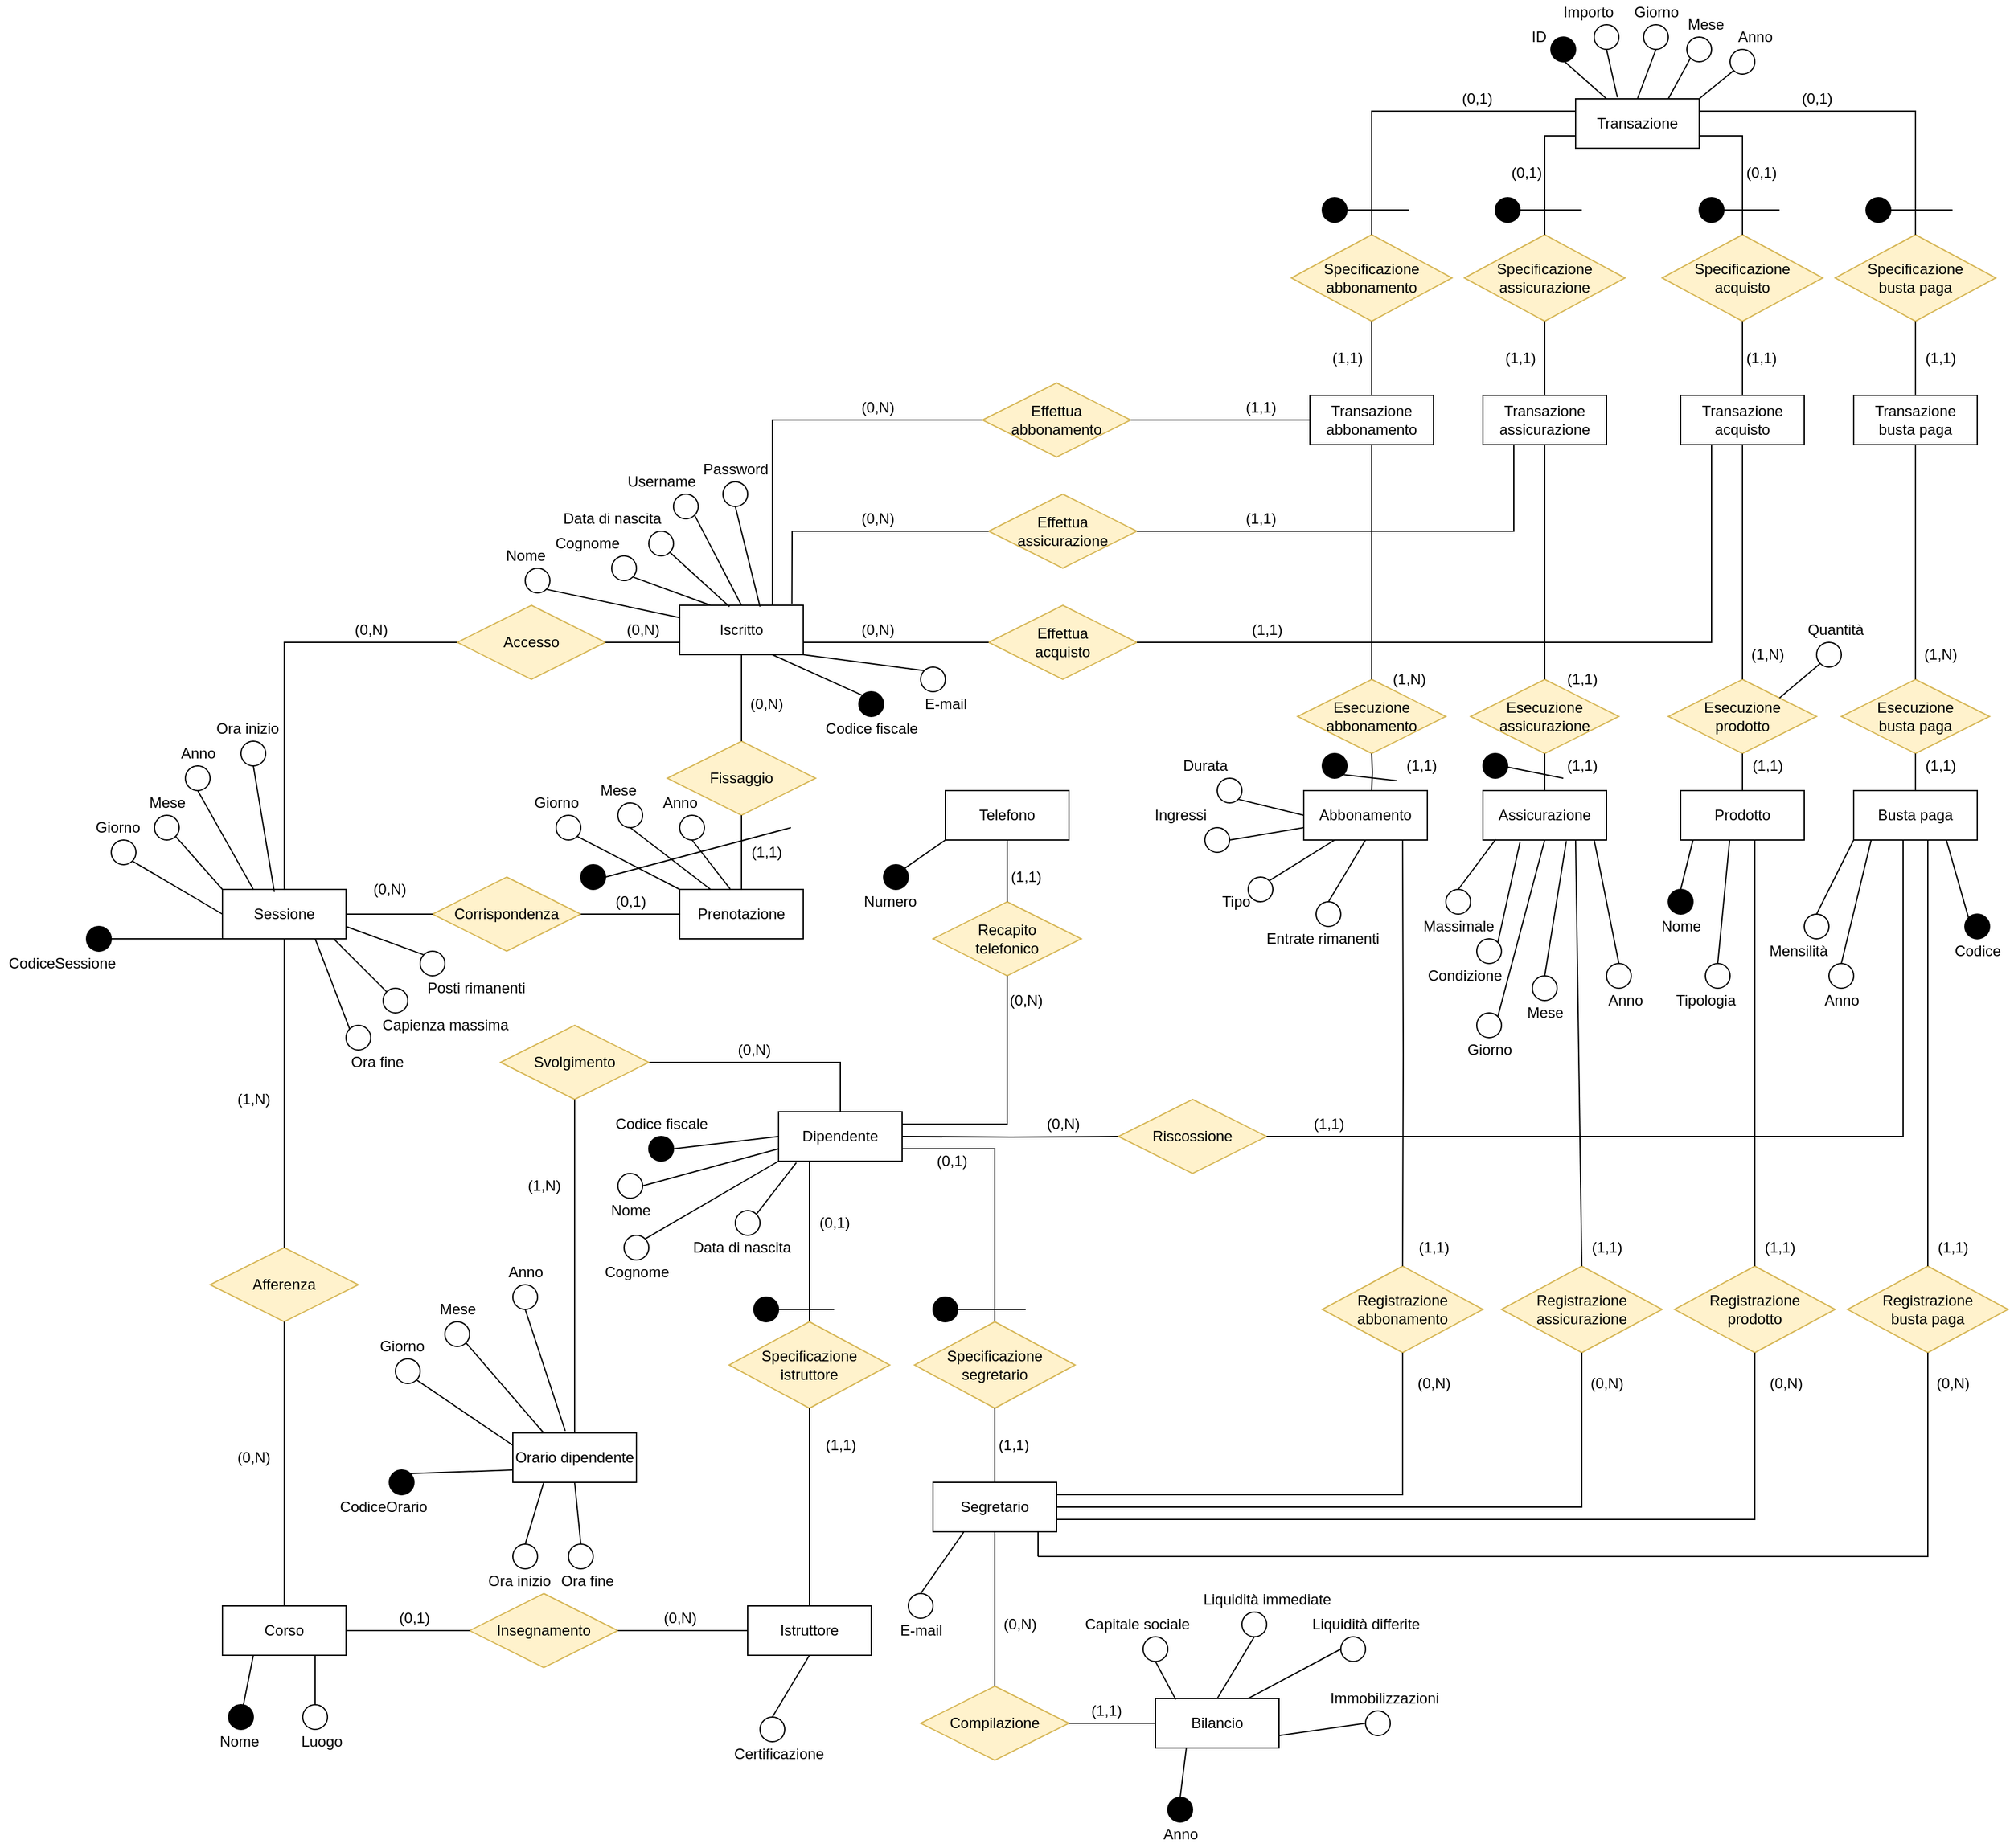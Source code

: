 <mxfile version="15.8.7" type="device"><diagram id="xb2KW4H_vFddDUv3c0wZ" name="Pagina-1"><mxGraphModel dx="713" dy="649" grid="1" gridSize="10" guides="1" tooltips="1" connect="1" arrows="1" fold="1" page="1" pageScale="1" pageWidth="3300" pageHeight="4681" math="0" shadow="0"><root><mxCell id="0"/><mxCell id="1" parent="0"/><mxCell id="quJldXue5706DOYz5AzW-1" value="Iscritto" style="whiteSpace=wrap;html=1;align=center;" parent="1" vertex="1"><mxGeometry x="730" y="1180" width="100" height="40" as="geometry"/></mxCell><mxCell id="quJldXue5706DOYz5AzW-2" value="Accesso" style="shape=rhombus;perimeter=rhombusPerimeter;whiteSpace=wrap;html=1;align=center;fillColor=#fff2cc;strokeColor=#d6b656;" parent="1" vertex="1"><mxGeometry x="550" y="1180" width="120" height="60" as="geometry"/></mxCell><mxCell id="quJldXue5706DOYz5AzW-3" value="Sessione" style="whiteSpace=wrap;html=1;align=center;" parent="1" vertex="1"><mxGeometry x="360" y="1410" width="100" height="40" as="geometry"/></mxCell><mxCell id="quJldXue5706DOYz5AzW-4" value="" style="endArrow=none;html=1;rounded=0;edgeStyle=orthogonalEdgeStyle;exitX=0.5;exitY=0;exitDx=0;exitDy=0;entryX=0;entryY=0.5;entryDx=0;entryDy=0;" parent="1" source="quJldXue5706DOYz5AzW-3" target="quJldXue5706DOYz5AzW-2" edge="1"><mxGeometry relative="1" as="geometry"><mxPoint x="610" y="1420" as="sourcePoint"/><mxPoint x="770" y="1420" as="targetPoint"/></mxGeometry></mxCell><mxCell id="quJldXue5706DOYz5AzW-5" value="Fissaggio" style="shape=rhombus;perimeter=rhombusPerimeter;whiteSpace=wrap;html=1;align=center;fillColor=#fff2cc;strokeColor=#d6b656;" parent="1" vertex="1"><mxGeometry x="720" y="1290" width="120" height="60" as="geometry"/></mxCell><mxCell id="quJldXue5706DOYz5AzW-6" value="" style="endArrow=none;html=1;rounded=0;edgeStyle=orthogonalEdgeStyle;entryX=0.5;entryY=0;entryDx=0;entryDy=0;exitX=0.5;exitY=1;exitDx=0;exitDy=0;" parent="1" source="quJldXue5706DOYz5AzW-5" target="quJldXue5706DOYz5AzW-8" edge="1"><mxGeometry relative="1" as="geometry"><mxPoint x="610" y="1420" as="sourcePoint"/><mxPoint x="770" y="1420" as="targetPoint"/></mxGeometry></mxCell><mxCell id="quJldXue5706DOYz5AzW-7" value="" style="endArrow=none;html=1;rounded=0;edgeStyle=orthogonalEdgeStyle;exitX=0.5;exitY=1;exitDx=0;exitDy=0;entryX=0.5;entryY=0;entryDx=0;entryDy=0;" parent="1" source="quJldXue5706DOYz5AzW-1" target="quJldXue5706DOYz5AzW-5" edge="1"><mxGeometry relative="1" as="geometry"><mxPoint x="610" y="1420" as="sourcePoint"/><mxPoint x="770" y="1420" as="targetPoint"/></mxGeometry></mxCell><mxCell id="quJldXue5706DOYz5AzW-8" value="Prenotazione" style="whiteSpace=wrap;html=1;align=center;" parent="1" vertex="1"><mxGeometry x="730" y="1410" width="100" height="40" as="geometry"/></mxCell><mxCell id="quJldXue5706DOYz5AzW-9" value="Corrispondenza" style="shape=rhombus;perimeter=rhombusPerimeter;whiteSpace=wrap;html=1;align=center;fillColor=#fff2cc;strokeColor=#d6b656;" parent="1" vertex="1"><mxGeometry x="530" y="1400" width="120" height="60" as="geometry"/></mxCell><mxCell id="quJldXue5706DOYz5AzW-10" value="" style="endArrow=none;html=1;rounded=0;edgeStyle=orthogonalEdgeStyle;exitX=1;exitY=0.5;exitDx=0;exitDy=0;entryX=0;entryY=0.5;entryDx=0;entryDy=0;" parent="1" source="quJldXue5706DOYz5AzW-9" target="quJldXue5706DOYz5AzW-8" edge="1"><mxGeometry relative="1" as="geometry"><mxPoint x="590" y="1530" as="sourcePoint"/><mxPoint x="710" y="1320" as="targetPoint"/></mxGeometry></mxCell><mxCell id="quJldXue5706DOYz5AzW-11" value="" style="endArrow=none;html=1;rounded=0;edgeStyle=orthogonalEdgeStyle;exitX=1;exitY=0.5;exitDx=0;exitDy=0;entryX=0;entryY=0.5;entryDx=0;entryDy=0;" parent="1" source="quJldXue5706DOYz5AzW-3" target="quJldXue5706DOYz5AzW-9" edge="1"><mxGeometry relative="1" as="geometry"><mxPoint x="255" y="1378.57" as="sourcePoint"/><mxPoint x="325" y="1378.57" as="targetPoint"/></mxGeometry></mxCell><mxCell id="quJldXue5706DOYz5AzW-12" value="Afferenza" style="shape=rhombus;perimeter=rhombusPerimeter;whiteSpace=wrap;html=1;align=center;fillColor=#fff2cc;strokeColor=#d6b656;" parent="1" vertex="1"><mxGeometry x="350" y="1700" width="120" height="60" as="geometry"/></mxCell><mxCell id="quJldXue5706DOYz5AzW-13" value="" style="endArrow=none;html=1;rounded=0;edgeStyle=orthogonalEdgeStyle;exitX=0.5;exitY=1;exitDx=0;exitDy=0;entryX=0.5;entryY=0;entryDx=0;entryDy=0;" parent="1" source="quJldXue5706DOYz5AzW-3" target="quJldXue5706DOYz5AzW-12" edge="1"><mxGeometry relative="1" as="geometry"><mxPoint x="470" y="1440" as="sourcePoint"/><mxPoint x="540" y="1440" as="targetPoint"/></mxGeometry></mxCell><mxCell id="quJldXue5706DOYz5AzW-14" value="" style="endArrow=none;html=1;rounded=0;edgeStyle=orthogonalEdgeStyle;exitX=0.5;exitY=1;exitDx=0;exitDy=0;entryX=0.5;entryY=0;entryDx=0;entryDy=0;" parent="1" source="quJldXue5706DOYz5AzW-12" target="quJldXue5706DOYz5AzW-15" edge="1"><mxGeometry relative="1" as="geometry"><mxPoint x="420" y="1460" as="sourcePoint"/><mxPoint x="420" y="1530.0" as="targetPoint"/></mxGeometry></mxCell><mxCell id="quJldXue5706DOYz5AzW-15" value="Corso" style="whiteSpace=wrap;html=1;align=center;" parent="1" vertex="1"><mxGeometry x="360" y="1990" width="100" height="40" as="geometry"/></mxCell><mxCell id="quJldXue5706DOYz5AzW-16" value="Effettua&lt;br&gt;abbonamento" style="shape=rhombus;perimeter=rhombusPerimeter;whiteSpace=wrap;html=1;align=center;fillColor=#fff2cc;strokeColor=#d6b656;" parent="1" vertex="1"><mxGeometry x="975" y="1000" width="120" height="60" as="geometry"/></mxCell><mxCell id="quJldXue5706DOYz5AzW-17" value="Esecuzione abbonamento" style="shape=rhombus;perimeter=rhombusPerimeter;whiteSpace=wrap;html=1;align=center;fillColor=#fff2cc;strokeColor=#d6b656;" parent="1" vertex="1"><mxGeometry x="1230" y="1240" width="120" height="60" as="geometry"/></mxCell><mxCell id="quJldXue5706DOYz5AzW-18" value="" style="endArrow=none;html=1;rounded=0;edgeStyle=orthogonalEdgeStyle;entryX=0.5;entryY=1;entryDx=0;entryDy=0;exitX=0.5;exitY=0;exitDx=0;exitDy=0;" parent="1" target="quJldXue5706DOYz5AzW-17" edge="1"><mxGeometry relative="1" as="geometry"><mxPoint x="1290" y="1330" as="sourcePoint"/><mxPoint x="1240" y="1260" as="targetPoint"/></mxGeometry></mxCell><mxCell id="quJldXue5706DOYz5AzW-19" value="" style="endArrow=none;html=1;rounded=0;edgeStyle=orthogonalEdgeStyle;exitX=0.5;exitY=1;exitDx=0;exitDy=0;entryX=0.5;entryY=0;entryDx=0;entryDy=0;" parent="1" source="quJldXue5706DOYz5AzW-192" target="quJldXue5706DOYz5AzW-17" edge="1"><mxGeometry relative="1" as="geometry"><mxPoint x="1290" y="1050" as="sourcePoint"/><mxPoint x="1240" y="1260" as="targetPoint"/></mxGeometry></mxCell><mxCell id="quJldXue5706DOYz5AzW-20" value="Esecuzione&lt;br&gt;assicurazione" style="shape=rhombus;perimeter=rhombusPerimeter;whiteSpace=wrap;html=1;align=center;fillColor=#fff2cc;strokeColor=#d6b656;" parent="1" vertex="1"><mxGeometry x="1370" y="1240" width="120" height="60" as="geometry"/></mxCell><mxCell id="quJldXue5706DOYz5AzW-21" value="" style="endArrow=none;html=1;rounded=0;edgeStyle=orthogonalEdgeStyle;entryX=0.5;entryY=0;entryDx=0;entryDy=0;exitX=0.5;exitY=1;exitDx=0;exitDy=0;" parent="1" source="quJldXue5706DOYz5AzW-193" target="quJldXue5706DOYz5AzW-20" edge="1"><mxGeometry relative="1" as="geometry"><mxPoint x="1430" y="1050" as="sourcePoint"/><mxPoint x="1380" y="1260" as="targetPoint"/></mxGeometry></mxCell><mxCell id="quJldXue5706DOYz5AzW-22" value="Assicurazione" style="whiteSpace=wrap;html=1;align=center;" parent="1" vertex="1"><mxGeometry x="1380" y="1330" width="100" height="40" as="geometry"/></mxCell><mxCell id="quJldXue5706DOYz5AzW-23" value="" style="endArrow=none;html=1;rounded=0;edgeStyle=orthogonalEdgeStyle;entryX=0.5;entryY=1;entryDx=0;entryDy=0;exitX=0.5;exitY=0;exitDx=0;exitDy=0;" parent="1" source="quJldXue5706DOYz5AzW-22" edge="1"><mxGeometry relative="1" as="geometry"><mxPoint x="1220" y="1260" as="sourcePoint"/><mxPoint x="1430" y="1300" as="targetPoint"/></mxGeometry></mxCell><mxCell id="quJldXue5706DOYz5AzW-24" value="Esecuzione&lt;br&gt;prodotto" style="shape=rhombus;perimeter=rhombusPerimeter;whiteSpace=wrap;html=1;align=center;fillColor=#fff2cc;strokeColor=#d6b656;" parent="1" vertex="1"><mxGeometry x="1530" y="1240" width="120" height="60" as="geometry"/></mxCell><mxCell id="quJldXue5706DOYz5AzW-25" value="Prodotto" style="whiteSpace=wrap;html=1;align=center;" parent="1" vertex="1"><mxGeometry x="1540" y="1330" width="100" height="40" as="geometry"/></mxCell><mxCell id="quJldXue5706DOYz5AzW-26" value="" style="endArrow=none;html=1;rounded=0;edgeStyle=orthogonalEdgeStyle;entryX=0.5;entryY=1;entryDx=0;entryDy=0;exitX=0.5;exitY=0;exitDx=0;exitDy=0;" parent="1" source="quJldXue5706DOYz5AzW-25" edge="1"><mxGeometry relative="1" as="geometry"><mxPoint x="1380" y="1260" as="sourcePoint"/><mxPoint x="1590" y="1300" as="targetPoint"/></mxGeometry></mxCell><mxCell id="quJldXue5706DOYz5AzW-27" value="" style="endArrow=none;html=1;rounded=0;edgeStyle=orthogonalEdgeStyle;entryX=0.5;entryY=0;entryDx=0;entryDy=0;exitX=0.5;exitY=1;exitDx=0;exitDy=0;" parent="1" source="quJldXue5706DOYz5AzW-194" target="quJldXue5706DOYz5AzW-24" edge="1"><mxGeometry relative="1" as="geometry"><mxPoint x="1590" y="1050" as="sourcePoint"/><mxPoint x="1440" y="1250" as="targetPoint"/></mxGeometry></mxCell><mxCell id="quJldXue5706DOYz5AzW-28" value="Insegnamento" style="shape=rhombus;perimeter=rhombusPerimeter;whiteSpace=wrap;html=1;align=center;fillColor=#fff2cc;strokeColor=#d6b656;" parent="1" vertex="1"><mxGeometry x="560" y="1980" width="120" height="60" as="geometry"/></mxCell><mxCell id="quJldXue5706DOYz5AzW-29" value="" style="endArrow=none;html=1;rounded=0;edgeStyle=orthogonalEdgeStyle;exitX=1;exitY=0.5;exitDx=0;exitDy=0;entryX=0;entryY=0.5;entryDx=0;entryDy=0;" parent="1" source="quJldXue5706DOYz5AzW-28" target="quJldXue5706DOYz5AzW-251" edge="1"><mxGeometry relative="1" as="geometry"><mxPoint x="780" y="1610" as="sourcePoint"/><mxPoint x="730" y="1760" as="targetPoint"/></mxGeometry></mxCell><mxCell id="quJldXue5706DOYz5AzW-30" value="" style="endArrow=none;html=1;rounded=0;edgeStyle=orthogonalEdgeStyle;exitX=0;exitY=0.5;exitDx=0;exitDy=0;entryX=1;entryY=0.5;entryDx=0;entryDy=0;" parent="1" source="quJldXue5706DOYz5AzW-28" target="quJldXue5706DOYz5AzW-15" edge="1"><mxGeometry relative="1" as="geometry"><mxPoint x="420" y="1590" as="sourcePoint"/><mxPoint x="420" y="1750" as="targetPoint"/></mxGeometry></mxCell><mxCell id="quJldXue5706DOYz5AzW-31" value="Riscossione" style="shape=rhombus;perimeter=rhombusPerimeter;whiteSpace=wrap;html=1;align=center;fillColor=#fff2cc;strokeColor=#d6b656;" parent="1" vertex="1"><mxGeometry x="1085" y="1580" width="120" height="60" as="geometry"/></mxCell><mxCell id="quJldXue5706DOYz5AzW-32" value="" style="endArrow=none;html=1;rounded=0;edgeStyle=orthogonalEdgeStyle;exitX=1;exitY=0.5;exitDx=0;exitDy=0;entryX=0;entryY=0.5;entryDx=0;entryDy=0;" parent="1" target="quJldXue5706DOYz5AzW-31" edge="1"><mxGeometry relative="1" as="geometry"><mxPoint x="910" y="1610" as="sourcePoint"/><mxPoint x="1150" y="1410" as="targetPoint"/></mxGeometry></mxCell><mxCell id="quJldXue5706DOYz5AzW-33" value="Esecuzione&lt;br&gt;busta paga" style="shape=rhombus;perimeter=rhombusPerimeter;whiteSpace=wrap;html=1;align=center;fillColor=#fff2cc;strokeColor=#d6b656;" parent="1" vertex="1"><mxGeometry x="1670" y="1240" width="120" height="60" as="geometry"/></mxCell><mxCell id="quJldXue5706DOYz5AzW-34" value="" style="endArrow=none;html=1;rounded=0;edgeStyle=orthogonalEdgeStyle;entryX=0.5;entryY=0;entryDx=0;entryDy=0;exitX=0.5;exitY=1;exitDx=0;exitDy=0;" parent="1" source="quJldXue5706DOYz5AzW-195" target="quJldXue5706DOYz5AzW-33" edge="1"><mxGeometry relative="1" as="geometry"><mxPoint x="1730" y="1050" as="sourcePoint"/><mxPoint x="1580" y="1250" as="targetPoint"/></mxGeometry></mxCell><mxCell id="quJldXue5706DOYz5AzW-35" value="Busta paga" style="whiteSpace=wrap;html=1;align=center;" parent="1" vertex="1"><mxGeometry x="1680" y="1330" width="100" height="40" as="geometry"/></mxCell><mxCell id="quJldXue5706DOYz5AzW-36" value="" style="endArrow=none;html=1;rounded=0;edgeStyle=orthogonalEdgeStyle;entryX=0.5;entryY=1;entryDx=0;entryDy=0;exitX=0.5;exitY=0;exitDx=0;exitDy=0;" parent="1" source="quJldXue5706DOYz5AzW-35" edge="1"><mxGeometry relative="1" as="geometry"><mxPoint x="1520" y="1260" as="sourcePoint"/><mxPoint x="1730" y="1300" as="targetPoint"/></mxGeometry></mxCell><mxCell id="quJldXue5706DOYz5AzW-37" value="" style="endArrow=none;html=1;rounded=0;edgeStyle=orthogonalEdgeStyle;entryX=1;entryY=0.5;entryDx=0;entryDy=0;exitX=0.5;exitY=1;exitDx=0;exitDy=0;" parent="1" source="quJldXue5706DOYz5AzW-35" target="quJldXue5706DOYz5AzW-31" edge="1"><mxGeometry relative="1" as="geometry"><mxPoint x="990" y="1410" as="sourcePoint"/><mxPoint x="1150" y="1410" as="targetPoint"/><Array as="points"><mxPoint x="1720" y="1370"/><mxPoint x="1720" y="1610"/></Array></mxGeometry></mxCell><mxCell id="quJldXue5706DOYz5AzW-38" value="Registrazione&lt;br&gt;abbonamento" style="shape=rhombus;perimeter=rhombusPerimeter;whiteSpace=wrap;html=1;align=center;fillColor=#fff2cc;strokeColor=#d6b656;" parent="1" vertex="1"><mxGeometry x="1250" y="1715" width="130" height="70" as="geometry"/></mxCell><mxCell id="quJldXue5706DOYz5AzW-39" value="Registrazione&lt;br&gt;assicurazione" style="shape=rhombus;perimeter=rhombusPerimeter;whiteSpace=wrap;html=1;align=center;fillColor=#fff2cc;strokeColor=#d6b656;" parent="1" vertex="1"><mxGeometry x="1395" y="1715" width="130" height="70" as="geometry"/></mxCell><mxCell id="quJldXue5706DOYz5AzW-40" value="" style="endArrow=none;html=1;rounded=0;edgeStyle=orthogonalEdgeStyle;entryX=0.5;entryY=0;entryDx=0;entryDy=0;exitX=0.75;exitY=1;exitDx=0;exitDy=0;" parent="1" target="quJldXue5706DOYz5AzW-38" edge="1"><mxGeometry relative="1" as="geometry"><mxPoint x="1315" y="1370" as="sourcePoint"/><mxPoint x="1240" y="1540" as="targetPoint"/></mxGeometry></mxCell><mxCell id="quJldXue5706DOYz5AzW-41" value="Registrazione&lt;br&gt;busta paga" style="shape=rhombus;perimeter=rhombusPerimeter;whiteSpace=wrap;html=1;align=center;fillColor=#fff2cc;strokeColor=#d6b656;" parent="1" vertex="1"><mxGeometry x="1675" y="1715" width="130" height="70" as="geometry"/></mxCell><mxCell id="quJldXue5706DOYz5AzW-42" value="Registrazione&lt;br&gt;prodotto" style="shape=rhombus;perimeter=rhombusPerimeter;whiteSpace=wrap;html=1;align=center;fillColor=#fff2cc;strokeColor=#d6b656;" parent="1" vertex="1"><mxGeometry x="1535" y="1715" width="130" height="70" as="geometry"/></mxCell><mxCell id="quJldXue5706DOYz5AzW-43" value="" style="endArrow=none;html=1;rounded=0;edgeStyle=orthogonalEdgeStyle;entryX=0.5;entryY=0;entryDx=0;entryDy=0;exitX=0.75;exitY=1;exitDx=0;exitDy=0;" parent="1" source="quJldXue5706DOYz5AzW-35" target="quJldXue5706DOYz5AzW-41" edge="1"><mxGeometry relative="1" as="geometry"><mxPoint x="1080" y="1540" as="sourcePoint"/><mxPoint x="1240" y="1540" as="targetPoint"/><Array as="points"><mxPoint x="1740" y="1370"/></Array></mxGeometry></mxCell><mxCell id="quJldXue5706DOYz5AzW-44" value="" style="endArrow=none;html=1;rounded=0;edgeStyle=orthogonalEdgeStyle;exitX=0.5;exitY=0;exitDx=0;exitDy=0;entryX=0.5;entryY=1;entryDx=0;entryDy=0;" parent="1" source="quJldXue5706DOYz5AzW-42" target="quJldXue5706DOYz5AzW-25" edge="1"><mxGeometry relative="1" as="geometry"><mxPoint x="1330" y="1520" as="sourcePoint"/><mxPoint x="1490" y="1520" as="targetPoint"/><Array as="points"><mxPoint x="1600" y="1370"/></Array></mxGeometry></mxCell><mxCell id="quJldXue5706DOYz5AzW-46" value="" style="endArrow=none;html=1;rounded=0;exitX=0;exitY=0.25;exitDx=0;exitDy=0;entryX=1;entryY=1;entryDx=0;entryDy=0;" parent="1" source="quJldXue5706DOYz5AzW-1" target="quJldXue5706DOYz5AzW-49" edge="1"><mxGeometry width="50" height="50" relative="1" as="geometry"><mxPoint x="564.645" y="1092.929" as="sourcePoint"/><mxPoint x="540" y="1050" as="targetPoint"/></mxGeometry></mxCell><mxCell id="quJldXue5706DOYz5AzW-47" value="" style="ellipse;whiteSpace=wrap;html=1;aspect=fixed;glass=0;" parent="1" vertex="1"><mxGeometry x="705" y="1120" width="20" height="20" as="geometry"/></mxCell><mxCell id="quJldXue5706DOYz5AzW-48" value="" style="ellipse;whiteSpace=wrap;html=1;aspect=fixed;glass=0;" parent="1" vertex="1"><mxGeometry x="675" y="1140" width="20" height="20" as="geometry"/></mxCell><mxCell id="quJldXue5706DOYz5AzW-49" value="" style="ellipse;whiteSpace=wrap;html=1;aspect=fixed;glass=0;" parent="1" vertex="1"><mxGeometry x="605" y="1150" width="20" height="20" as="geometry"/></mxCell><mxCell id="quJldXue5706DOYz5AzW-50" value="Nome" style="text;html=1;align=center;verticalAlign=middle;resizable=0;points=[];autosize=1;strokeColor=none;fillColor=none;" parent="1" vertex="1"><mxGeometry x="580" y="1130" width="50" height="20" as="geometry"/></mxCell><mxCell id="quJldXue5706DOYz5AzW-51" value="" style="endArrow=none;html=1;rounded=0;exitX=0.25;exitY=0;exitDx=0;exitDy=0;entryX=1;entryY=1;entryDx=0;entryDy=0;" parent="1" source="quJldXue5706DOYz5AzW-1" target="quJldXue5706DOYz5AzW-48" edge="1"><mxGeometry width="50" height="50" relative="1" as="geometry"><mxPoint x="580.4" y="1090.8" as="sourcePoint"/><mxPoint x="557.071" y="1087.071" as="targetPoint"/></mxGeometry></mxCell><mxCell id="quJldXue5706DOYz5AzW-52" value="Cognome" style="text;html=1;align=center;verticalAlign=middle;resizable=0;points=[];autosize=1;strokeColor=none;fillColor=none;" parent="1" vertex="1"><mxGeometry x="620" y="1120" width="70" height="20" as="geometry"/></mxCell><mxCell id="quJldXue5706DOYz5AzW-53" value="" style="endArrow=none;html=1;rounded=0;exitX=0.403;exitY=0.029;exitDx=0;exitDy=0;entryX=1;entryY=1;entryDx=0;entryDy=0;exitPerimeter=0;" parent="1" source="quJldXue5706DOYz5AzW-1" target="quJldXue5706DOYz5AzW-47" edge="1"><mxGeometry width="50" height="50" relative="1" as="geometry"><mxPoint x="600" y="1090" as="sourcePoint"/><mxPoint x="790" y="994.6" as="targetPoint"/></mxGeometry></mxCell><mxCell id="quJldXue5706DOYz5AzW-54" value="Data di nascita" style="text;html=1;align=center;verticalAlign=middle;resizable=0;points=[];autosize=1;strokeColor=none;fillColor=none;" parent="1" vertex="1"><mxGeometry x="630" y="1100" width="90" height="20" as="geometry"/></mxCell><mxCell id="quJldXue5706DOYz5AzW-56" value="" style="ellipse;whiteSpace=wrap;html=1;aspect=fixed;glass=0;" parent="1" vertex="1"><mxGeometry x="1375" y="1450" width="20" height="20" as="geometry"/></mxCell><mxCell id="quJldXue5706DOYz5AzW-57" value="" style="ellipse;whiteSpace=wrap;html=1;aspect=fixed;glass=0;" parent="1" vertex="1"><mxGeometry x="1350" y="1410" width="20" height="20" as="geometry"/></mxCell><mxCell id="quJldXue5706DOYz5AzW-58" value="" style="ellipse;whiteSpace=wrap;html=1;aspect=fixed;glass=0;" parent="1" vertex="1"><mxGeometry x="270" y="1370" width="20" height="20" as="geometry"/></mxCell><mxCell id="quJldXue5706DOYz5AzW-59" value="" style="ellipse;whiteSpace=wrap;html=1;aspect=fixed;glass=0;" parent="1" vertex="1"><mxGeometry x="765" y="1080" width="20" height="20" as="geometry"/></mxCell><mxCell id="quJldXue5706DOYz5AzW-60" value="" style="ellipse;whiteSpace=wrap;html=1;aspect=fixed;glass=0;" parent="1" vertex="1"><mxGeometry x="725" y="1090" width="20" height="20" as="geometry"/></mxCell><mxCell id="quJldXue5706DOYz5AzW-61" value="" style="endArrow=none;html=1;rounded=0;exitX=0.5;exitY=0;exitDx=0;exitDy=0;entryX=1;entryY=1;entryDx=0;entryDy=0;" parent="1" source="quJldXue5706DOYz5AzW-1" target="quJldXue5706DOYz5AzW-60" edge="1"><mxGeometry width="50" height="50" relative="1" as="geometry"><mxPoint x="706" y="1122.4" as="sourcePoint"/><mxPoint x="610" y="1060" as="targetPoint"/></mxGeometry></mxCell><mxCell id="quJldXue5706DOYz5AzW-62" value="Username" style="text;html=1;align=center;verticalAlign=middle;resizable=0;points=[];autosize=1;strokeColor=none;fillColor=none;" parent="1" vertex="1"><mxGeometry x="680" y="1070" width="70" height="20" as="geometry"/></mxCell><mxCell id="quJldXue5706DOYz5AzW-63" value="Password" style="text;html=1;align=center;verticalAlign=middle;resizable=0;points=[];autosize=1;strokeColor=none;fillColor=none;" parent="1" vertex="1"><mxGeometry x="740" y="1060" width="70" height="20" as="geometry"/></mxCell><mxCell id="quJldXue5706DOYz5AzW-64" value="" style="endArrow=none;html=1;rounded=0;exitX=0.65;exitY=0.029;exitDx=0;exitDy=0;entryX=0.5;entryY=1;entryDx=0;entryDy=0;exitPerimeter=0;" parent="1" source="quJldXue5706DOYz5AzW-1" target="quJldXue5706DOYz5AzW-59" edge="1"><mxGeometry width="50" height="50" relative="1" as="geometry"><mxPoint x="765.355" y="1122.929" as="sourcePoint"/><mxPoint x="690" y="1070" as="targetPoint"/></mxGeometry></mxCell><mxCell id="quJldXue5706DOYz5AzW-65" value="Giorno" style="text;html=1;align=center;verticalAlign=middle;resizable=0;points=[];autosize=1;strokeColor=none;fillColor=none;" parent="1" vertex="1"><mxGeometry x="250" y="1350" width="50" height="20" as="geometry"/></mxCell><mxCell id="quJldXue5706DOYz5AzW-66" value="" style="ellipse;whiteSpace=wrap;html=1;aspect=fixed;glass=0;" parent="1" vertex="1"><mxGeometry x="460" y="1520" width="20" height="20" as="geometry"/></mxCell><mxCell id="quJldXue5706DOYz5AzW-67" value="" style="ellipse;whiteSpace=wrap;html=1;aspect=fixed;glass=0;" parent="1" vertex="1"><mxGeometry x="375" y="1290" width="20" height="20" as="geometry"/></mxCell><mxCell id="quJldXue5706DOYz5AzW-68" value="" style="ellipse;whiteSpace=wrap;html=1;aspect=fixed;glass=0;" parent="1" vertex="1"><mxGeometry x="330" y="1310" width="20" height="20" as="geometry"/></mxCell><mxCell id="quJldXue5706DOYz5AzW-69" value="" style="ellipse;whiteSpace=wrap;html=1;aspect=fixed;glass=0;" parent="1" vertex="1"><mxGeometry x="305" y="1350" width="20" height="20" as="geometry"/></mxCell><mxCell id="quJldXue5706DOYz5AzW-70" value="Mese" style="text;html=1;align=center;verticalAlign=middle;resizable=0;points=[];autosize=1;strokeColor=none;fillColor=none;" parent="1" vertex="1"><mxGeometry x="290" y="1330" width="50" height="20" as="geometry"/></mxCell><mxCell id="quJldXue5706DOYz5AzW-71" value="Anno" style="text;html=1;align=center;verticalAlign=middle;resizable=0;points=[];autosize=1;strokeColor=none;fillColor=none;" parent="1" vertex="1"><mxGeometry x="320" y="1290" width="40" height="20" as="geometry"/></mxCell><mxCell id="quJldXue5706DOYz5AzW-72" value="Ora inizio" style="text;html=1;align=center;verticalAlign=middle;resizable=0;points=[];autosize=1;strokeColor=none;fillColor=none;" parent="1" vertex="1"><mxGeometry x="345" y="1270" width="70" height="20" as="geometry"/></mxCell><mxCell id="quJldXue5706DOYz5AzW-73" value="Ora fine" style="text;html=1;align=center;verticalAlign=middle;resizable=0;points=[];autosize=1;strokeColor=none;fillColor=none;" parent="1" vertex="1"><mxGeometry x="455" y="1540" width="60" height="20" as="geometry"/></mxCell><mxCell id="quJldXue5706DOYz5AzW-74" value="" style="endArrow=none;html=1;rounded=0;entryX=0.42;entryY=0.05;entryDx=0;entryDy=0;exitX=0.5;exitY=1;exitDx=0;exitDy=0;entryPerimeter=0;" parent="1" source="quJldXue5706DOYz5AzW-67" target="quJldXue5706DOYz5AzW-3" edge="1"><mxGeometry width="50" height="50" relative="1" as="geometry"><mxPoint x="302.929" y="1305.641" as="sourcePoint"/><mxPoint x="255" y="1368.57" as="targetPoint"/></mxGeometry></mxCell><mxCell id="quJldXue5706DOYz5AzW-75" value="" style="endArrow=none;html=1;rounded=0;entryX=0.75;entryY=1;entryDx=0;entryDy=0;exitX=0;exitY=0;exitDx=0;exitDy=0;" parent="1" source="quJldXue5706DOYz5AzW-66" target="quJldXue5706DOYz5AzW-3" edge="1"><mxGeometry width="50" height="50" relative="1" as="geometry"><mxPoint x="517.929" y="1367.071" as="sourcePoint"/><mxPoint x="480" y="1430" as="targetPoint"/></mxGeometry></mxCell><mxCell id="quJldXue5706DOYz5AzW-76" value="" style="ellipse;whiteSpace=wrap;html=1;aspect=fixed;glass=0;" parent="1" vertex="1"><mxGeometry x="425" y="2070" width="20" height="20" as="geometry"/></mxCell><mxCell id="quJldXue5706DOYz5AzW-77" value="Nome&amp;nbsp;" style="text;html=1;align=center;verticalAlign=middle;resizable=0;points=[];autosize=1;strokeColor=none;fillColor=none;" parent="1" vertex="1"><mxGeometry x="350" y="2090" width="50" height="20" as="geometry"/></mxCell><mxCell id="quJldXue5706DOYz5AzW-78" value="" style="endArrow=none;html=1;rounded=0;entryX=0.25;entryY=1;entryDx=0;entryDy=0;startArrow=none;" parent="1" source="quJldXue5706DOYz5AzW-331" target="quJldXue5706DOYz5AzW-15" edge="1"><mxGeometry width="50" height="50" relative="1" as="geometry"><mxPoint x="375" y="2070" as="sourcePoint"/><mxPoint x="470" y="1460" as="targetPoint"/></mxGeometry></mxCell><mxCell id="quJldXue5706DOYz5AzW-79" value="Luogo" style="text;html=1;align=center;verticalAlign=middle;resizable=0;points=[];autosize=1;strokeColor=none;fillColor=none;" parent="1" vertex="1"><mxGeometry x="415" y="2090" width="50" height="20" as="geometry"/></mxCell><mxCell id="quJldXue5706DOYz5AzW-80" value="" style="endArrow=none;html=1;rounded=0;entryX=0.75;entryY=1;entryDx=0;entryDy=0;" parent="1" target="quJldXue5706DOYz5AzW-15" edge="1"><mxGeometry width="50" height="50" relative="1" as="geometry"><mxPoint x="435" y="2070" as="sourcePoint"/><mxPoint x="395" y="1790" as="targetPoint"/></mxGeometry></mxCell><mxCell id="quJldXue5706DOYz5AzW-83" value="" style="endArrow=none;html=1;rounded=0;entryX=1;entryY=1;entryDx=0;entryDy=0;exitX=0;exitY=0.5;exitDx=0;exitDy=0;" parent="1" source="quJldXue5706DOYz5AzW-3" target="quJldXue5706DOYz5AzW-58" edge="1"><mxGeometry width="50" height="50" relative="1" as="geometry"><mxPoint x="269.645" y="1372.929" as="sourcePoint"/><mxPoint x="240" y="1368.57" as="targetPoint"/></mxGeometry></mxCell><mxCell id="quJldXue5706DOYz5AzW-84" value="" style="endArrow=none;html=1;rounded=0;exitX=0;exitY=0;exitDx=0;exitDy=0;entryX=1;entryY=1;entryDx=0;entryDy=0;" parent="1" source="quJldXue5706DOYz5AzW-3" target="quJldXue5706DOYz5AzW-69" edge="1"><mxGeometry width="50" height="50" relative="1" as="geometry"><mxPoint x="305" y="1370" as="sourcePoint"/><mxPoint x="295" y="1330" as="targetPoint"/></mxGeometry></mxCell><mxCell id="quJldXue5706DOYz5AzW-85" value="" style="endArrow=none;html=1;rounded=0;entryX=0.5;entryY=1;entryDx=0;entryDy=0;exitX=0.25;exitY=0;exitDx=0;exitDy=0;" parent="1" source="quJldXue5706DOYz5AzW-3" target="quJldXue5706DOYz5AzW-68" edge="1"><mxGeometry width="50" height="50" relative="1" as="geometry"><mxPoint x="340.355" y="1372.929" as="sourcePoint"/><mxPoint x="260" y="1388.57" as="targetPoint"/></mxGeometry></mxCell><mxCell id="quJldXue5706DOYz5AzW-86" value="" style="ellipse;whiteSpace=wrap;html=1;aspect=fixed;glass=0;fillColor=#000000;" parent="1" vertex="1"><mxGeometry x="1250" y="1300" width="20" height="20" as="geometry"/></mxCell><mxCell id="quJldXue5706DOYz5AzW-87" value="" style="endArrow=none;html=1;rounded=0;exitX=1;exitY=1;exitDx=0;exitDy=0;entryX=0.01;entryY=1.1;entryDx=0;entryDy=0;entryPerimeter=0;" parent="1" source="quJldXue5706DOYz5AzW-86" target="quJldXue5706DOYz5AzW-131" edge="1"><mxGeometry width="50" height="50" relative="1" as="geometry"><mxPoint x="1115" y="1390" as="sourcePoint"/><mxPoint x="1250" y="1370" as="targetPoint"/></mxGeometry></mxCell><mxCell id="quJldXue5706DOYz5AzW-88" value="Massimale" style="text;html=1;align=center;verticalAlign=middle;resizable=0;points=[];autosize=1;strokeColor=none;fillColor=none;" parent="1" vertex="1"><mxGeometry x="1325" y="1430" width="70" height="20" as="geometry"/></mxCell><mxCell id="quJldXue5706DOYz5AzW-89" value="" style="endArrow=none;html=1;rounded=0;exitX=0.5;exitY=0;exitDx=0;exitDy=0;entryX=0.104;entryY=0.985;entryDx=0;entryDy=0;entryPerimeter=0;" parent="1" source="quJldXue5706DOYz5AzW-57" target="quJldXue5706DOYz5AzW-22" edge="1"><mxGeometry width="50" height="50" relative="1" as="geometry"><mxPoint x="1177.071" y="1402.929" as="sourcePoint"/><mxPoint x="1250" y="1380" as="targetPoint"/></mxGeometry></mxCell><mxCell id="quJldXue5706DOYz5AzW-90" value="Condizione" style="text;html=1;align=center;verticalAlign=middle;resizable=0;points=[];autosize=1;strokeColor=none;fillColor=none;" parent="1" vertex="1"><mxGeometry x="1325" y="1470" width="80" height="20" as="geometry"/></mxCell><mxCell id="quJldXue5706DOYz5AzW-91" value="" style="endArrow=none;html=1;rounded=0;exitX=1;exitY=0;exitDx=0;exitDy=0;entryX=0.301;entryY=1.031;entryDx=0;entryDy=0;entryPerimeter=0;" parent="1" source="quJldXue5706DOYz5AzW-56" target="quJldXue5706DOYz5AzW-22" edge="1"><mxGeometry width="50" height="50" relative="1" as="geometry"><mxPoint x="1400" y="1420" as="sourcePoint"/><mxPoint x="1415" y="1380" as="targetPoint"/></mxGeometry></mxCell><mxCell id="quJldXue5706DOYz5AzW-93" value="" style="ellipse;whiteSpace=wrap;html=1;aspect=fixed;glass=0;" parent="1" vertex="1"><mxGeometry x="1640" y="1430" width="20" height="20" as="geometry"/></mxCell><mxCell id="quJldXue5706DOYz5AzW-94" value="" style="ellipse;whiteSpace=wrap;html=1;aspect=fixed;glass=0;" parent="1" vertex="1"><mxGeometry x="1560" y="1470" width="20" height="20" as="geometry"/></mxCell><mxCell id="quJldXue5706DOYz5AzW-95" value="" style="ellipse;whiteSpace=wrap;html=1;aspect=fixed;glass=0;" parent="1" vertex="1"><mxGeometry x="1660" y="1470" width="20" height="20" as="geometry"/></mxCell><mxCell id="quJldXue5706DOYz5AzW-96" value="" style="ellipse;whiteSpace=wrap;html=1;aspect=fixed;glass=0;fillColor=#000000;" parent="1" vertex="1"><mxGeometry x="1530" y="1410" width="20" height="20" as="geometry"/></mxCell><mxCell id="quJldXue5706DOYz5AzW-97" value="Nome" style="text;html=1;align=center;verticalAlign=middle;resizable=0;points=[];autosize=1;strokeColor=none;fillColor=none;" parent="1" vertex="1"><mxGeometry x="1515" y="1430" width="50" height="20" as="geometry"/></mxCell><mxCell id="quJldXue5706DOYz5AzW-98" value="" style="endArrow=none;html=1;rounded=0;exitX=0.5;exitY=0;exitDx=0;exitDy=0;entryX=0.1;entryY=1;entryDx=0;entryDy=0;entryPerimeter=0;" parent="1" source="quJldXue5706DOYz5AzW-96" target="quJldXue5706DOYz5AzW-25" edge="1"><mxGeometry width="50" height="50" relative="1" as="geometry"><mxPoint x="1490" y="1440" as="sourcePoint"/><mxPoint x="1478.6" y="1381.68" as="targetPoint"/></mxGeometry></mxCell><mxCell id="quJldXue5706DOYz5AzW-99" value="Tipologia" style="text;html=1;align=center;verticalAlign=middle;resizable=0;points=[];autosize=1;strokeColor=none;fillColor=none;" parent="1" vertex="1"><mxGeometry x="1530" y="1490" width="60" height="20" as="geometry"/></mxCell><mxCell id="quJldXue5706DOYz5AzW-100" value="" style="endArrow=none;html=1;rounded=0;exitX=0.5;exitY=0;exitDx=0;exitDy=0;entryX=0.397;entryY=0.985;entryDx=0;entryDy=0;entryPerimeter=0;" parent="1" source="quJldXue5706DOYz5AzW-94" target="quJldXue5706DOYz5AzW-25" edge="1"><mxGeometry width="50" height="50" relative="1" as="geometry"><mxPoint x="1550" y="1420" as="sourcePoint"/><mxPoint x="1560" y="1380" as="targetPoint"/></mxGeometry></mxCell><mxCell id="quJldXue5706DOYz5AzW-101" value="" style="endArrow=none;html=1;rounded=0;exitX=0.5;exitY=0;exitDx=0;exitDy=0;entryX=0.143;entryY=0.988;entryDx=0;entryDy=0;entryPerimeter=0;" parent="1" source="quJldXue5706DOYz5AzW-95" target="quJldXue5706DOYz5AzW-35" edge="1"><mxGeometry width="50" height="50" relative="1" as="geometry"><mxPoint x="1580" y="1480" as="sourcePoint"/><mxPoint x="1589.7" y="1379.4" as="targetPoint"/></mxGeometry></mxCell><mxCell id="quJldXue5706DOYz5AzW-102" value="" style="endArrow=none;html=1;rounded=0;exitX=0.5;exitY=0;exitDx=0;exitDy=0;entryX=0;entryY=1;entryDx=0;entryDy=0;" parent="1" source="quJldXue5706DOYz5AzW-93" target="quJldXue5706DOYz5AzW-35" edge="1"><mxGeometry width="50" height="50" relative="1" as="geometry"><mxPoint x="1590" y="1490" as="sourcePoint"/><mxPoint x="1599.7" y="1389.4" as="targetPoint"/></mxGeometry></mxCell><mxCell id="quJldXue5706DOYz5AzW-103" value="Mensilità" style="text;html=1;align=center;verticalAlign=middle;resizable=0;points=[];autosize=1;strokeColor=none;fillColor=none;" parent="1" vertex="1"><mxGeometry x="1605" y="1450" width="60" height="20" as="geometry"/></mxCell><mxCell id="quJldXue5706DOYz5AzW-104" value="Anno" style="text;html=1;align=center;verticalAlign=middle;resizable=0;points=[];autosize=1;strokeColor=none;fillColor=none;" parent="1" vertex="1"><mxGeometry x="1650" y="1490" width="40" height="20" as="geometry"/></mxCell><mxCell id="quJldXue5706DOYz5AzW-106" value="" style="ellipse;whiteSpace=wrap;html=1;aspect=fixed;glass=0;fillColor=#000000;" parent="1" vertex="1"><mxGeometry x="875" y="1250" width="20" height="20" as="geometry"/></mxCell><mxCell id="quJldXue5706DOYz5AzW-107" value="Codice fiscale" style="text;html=1;align=center;verticalAlign=middle;resizable=0;points=[];autosize=1;strokeColor=none;fillColor=none;" parent="1" vertex="1"><mxGeometry x="840" y="1270" width="90" height="20" as="geometry"/></mxCell><mxCell id="quJldXue5706DOYz5AzW-108" value="" style="endArrow=none;html=1;rounded=0;entryX=0;entryY=0;entryDx=0;entryDy=0;exitX=0.75;exitY=1;exitDx=0;exitDy=0;" parent="1" source="quJldXue5706DOYz5AzW-1" target="quJldXue5706DOYz5AzW-106" edge="1"><mxGeometry width="50" height="50" relative="1" as="geometry"><mxPoint x="620" y="1090" as="sourcePoint"/><mxPoint x="610" y="1060.0" as="targetPoint"/></mxGeometry></mxCell><mxCell id="quJldXue5706DOYz5AzW-109" value="" style="ellipse;whiteSpace=wrap;html=1;aspect=fixed;glass=0;fillColor=#000000;" parent="1" vertex="1"><mxGeometry x="250" y="1440" width="20" height="20" as="geometry"/></mxCell><mxCell id="quJldXue5706DOYz5AzW-110" value="" style="endArrow=none;html=1;rounded=0;entryX=0;entryY=1;entryDx=0;entryDy=0;" parent="1" edge="1" target="quJldXue5706DOYz5AzW-3"><mxGeometry width="50" height="50" relative="1" as="geometry"><mxPoint x="270" y="1450" as="sourcePoint"/><mxPoint x="400" y="1350" as="targetPoint"/></mxGeometry></mxCell><mxCell id="quJldXue5706DOYz5AzW-111" value="" style="ellipse;whiteSpace=wrap;html=1;aspect=fixed;glass=0;fillColor=#000000;" parent="1" vertex="1"><mxGeometry x="1770" y="1430" width="20" height="20" as="geometry"/></mxCell><mxCell id="quJldXue5706DOYz5AzW-112" value="(0,N)" style="text;html=1;align=center;verticalAlign=middle;resizable=0;points=[];autosize=1;strokeColor=none;fillColor=none;" parent="1" vertex="1"><mxGeometry x="680" y="1190" width="40" height="20" as="geometry"/></mxCell><mxCell id="quJldXue5706DOYz5AzW-113" value="(0,N)" style="text;html=1;align=center;verticalAlign=middle;resizable=0;points=[];autosize=1;strokeColor=none;fillColor=none;" parent="1" vertex="1"><mxGeometry x="460" y="1190" width="40" height="20" as="geometry"/></mxCell><mxCell id="quJldXue5706DOYz5AzW-114" value="(0,1)" style="text;html=1;align=center;verticalAlign=middle;resizable=0;points=[];autosize=1;strokeColor=none;fillColor=none;" parent="1" vertex="1"><mxGeometry x="670" y="1410" width="40" height="20" as="geometry"/></mxCell><mxCell id="quJldXue5706DOYz5AzW-115" value="(0,N)" style="text;html=1;align=center;verticalAlign=middle;resizable=0;points=[];autosize=1;strokeColor=none;fillColor=none;" parent="1" vertex="1"><mxGeometry x="475" y="1400" width="40" height="20" as="geometry"/></mxCell><mxCell id="quJldXue5706DOYz5AzW-116" value="(0,N)" style="text;html=1;align=center;verticalAlign=middle;resizable=0;points=[];autosize=1;strokeColor=none;fillColor=none;" parent="1" vertex="1"><mxGeometry x="780" y="1250" width="40" height="20" as="geometry"/></mxCell><mxCell id="quJldXue5706DOYz5AzW-117" value="(1,1)" style="text;html=1;align=center;verticalAlign=middle;resizable=0;points=[];autosize=1;strokeColor=none;fillColor=none;" parent="1" vertex="1"><mxGeometry x="780" y="1370" width="40" height="20" as="geometry"/></mxCell><mxCell id="quJldXue5706DOYz5AzW-118" value="(0,N)" style="text;html=1;align=center;verticalAlign=middle;resizable=0;points=[];autosize=1;strokeColor=none;fillColor=none;" parent="1" vertex="1"><mxGeometry x="365" y="1860" width="40" height="20" as="geometry"/></mxCell><mxCell id="quJldXue5706DOYz5AzW-119" value="(1,N)" style="text;html=1;align=center;verticalAlign=middle;resizable=0;points=[];autosize=1;strokeColor=none;fillColor=none;" parent="1" vertex="1"><mxGeometry x="365" y="1570" width="40" height="20" as="geometry"/></mxCell><mxCell id="quJldXue5706DOYz5AzW-120" value="(0,N)" style="text;html=1;align=center;verticalAlign=middle;resizable=0;points=[];autosize=1;strokeColor=none;fillColor=none;" parent="1" vertex="1"><mxGeometry x="1020" y="1590" width="40" height="20" as="geometry"/></mxCell><mxCell id="quJldXue5706DOYz5AzW-121" value="(1,1)" style="text;html=1;align=center;verticalAlign=middle;resizable=0;points=[];autosize=1;strokeColor=none;fillColor=none;" parent="1" vertex="1"><mxGeometry x="1235" y="1590" width="40" height="20" as="geometry"/></mxCell><mxCell id="quJldXue5706DOYz5AzW-122" value="(0,N)" style="text;html=1;align=center;verticalAlign=middle;resizable=0;points=[];autosize=1;strokeColor=none;fillColor=none;" parent="1" vertex="1"><mxGeometry x="1320" y="1800" width="40" height="20" as="geometry"/></mxCell><mxCell id="quJldXue5706DOYz5AzW-123" value="(1,1)" style="text;html=1;align=center;verticalAlign=middle;resizable=0;points=[];autosize=1;strokeColor=none;fillColor=none;" parent="1" vertex="1"><mxGeometry x="1600" y="1690" width="40" height="20" as="geometry"/></mxCell><mxCell id="quJldXue5706DOYz5AzW-124" value="(1,1)" style="text;html=1;align=center;verticalAlign=middle;resizable=0;points=[];autosize=1;strokeColor=none;fillColor=none;" parent="1" vertex="1"><mxGeometry x="1320" y="1690" width="40" height="20" as="geometry"/></mxCell><mxCell id="quJldXue5706DOYz5AzW-125" value="(1,1)" style="text;html=1;align=center;verticalAlign=middle;resizable=0;points=[];autosize=1;strokeColor=none;fillColor=none;" parent="1" vertex="1"><mxGeometry x="1460" y="1690" width="40" height="20" as="geometry"/></mxCell><mxCell id="quJldXue5706DOYz5AzW-126" value="(1,1)" style="text;html=1;align=center;verticalAlign=middle;resizable=0;points=[];autosize=1;strokeColor=none;fillColor=none;" parent="1" vertex="1"><mxGeometry x="1740" y="1690" width="40" height="20" as="geometry"/></mxCell><mxCell id="quJldXue5706DOYz5AzW-127" value="(0,N)" style="text;html=1;align=center;verticalAlign=middle;resizable=0;points=[];autosize=1;strokeColor=none;fillColor=none;" parent="1" vertex="1"><mxGeometry x="870" y="1190" width="40" height="20" as="geometry"/></mxCell><mxCell id="quJldXue5706DOYz5AzW-128" value="(1,1)" style="text;html=1;align=center;verticalAlign=middle;resizable=0;points=[];autosize=1;strokeColor=none;fillColor=none;" parent="1" vertex="1"><mxGeometry x="1180" y="1010" width="40" height="20" as="geometry"/></mxCell><mxCell id="quJldXue5706DOYz5AzW-129" value="(1,1)" style="text;html=1;align=center;verticalAlign=middle;resizable=0;points=[];autosize=1;strokeColor=none;fillColor=none;" parent="1" vertex="1"><mxGeometry x="1185" y="1190" width="40" height="20" as="geometry"/></mxCell><mxCell id="quJldXue5706DOYz5AzW-130" value="(1,N)" style="text;html=1;align=center;verticalAlign=middle;resizable=0;points=[];autosize=1;strokeColor=none;fillColor=none;" parent="1" vertex="1"><mxGeometry x="1300" y="1230" width="40" height="20" as="geometry"/></mxCell><mxCell id="quJldXue5706DOYz5AzW-131" value="(1,1)" style="text;html=1;align=center;verticalAlign=middle;resizable=0;points=[];autosize=1;strokeColor=none;fillColor=none;" parent="1" vertex="1"><mxGeometry x="1310" y="1300" width="40" height="20" as="geometry"/></mxCell><mxCell id="quJldXue5706DOYz5AzW-132" value="(1,1)" style="text;html=1;align=center;verticalAlign=middle;resizable=0;points=[];autosize=1;strokeColor=none;fillColor=none;" parent="1" vertex="1"><mxGeometry x="1440" y="1230" width="40" height="20" as="geometry"/></mxCell><mxCell id="quJldXue5706DOYz5AzW-133" value="(1,1)" style="text;html=1;align=center;verticalAlign=middle;resizable=0;points=[];autosize=1;strokeColor=none;fillColor=none;" parent="1" vertex="1"><mxGeometry x="1440" y="1300" width="40" height="20" as="geometry"/></mxCell><mxCell id="quJldXue5706DOYz5AzW-134" value="(1,N)" style="text;html=1;align=center;verticalAlign=middle;resizable=0;points=[];autosize=1;strokeColor=none;fillColor=none;" parent="1" vertex="1"><mxGeometry x="1590" y="1210" width="40" height="20" as="geometry"/></mxCell><mxCell id="quJldXue5706DOYz5AzW-135" value="(1,1)" style="text;html=1;align=center;verticalAlign=middle;resizable=0;points=[];autosize=1;strokeColor=none;fillColor=none;" parent="1" vertex="1"><mxGeometry x="1590" y="1300" width="40" height="20" as="geometry"/></mxCell><mxCell id="quJldXue5706DOYz5AzW-136" value="" style="ellipse;whiteSpace=wrap;html=1;aspect=fixed;glass=0;" parent="1" vertex="1"><mxGeometry x="1650" y="1210" width="20" height="20" as="geometry"/></mxCell><mxCell id="quJldXue5706DOYz5AzW-137" value="Quantità" style="text;html=1;align=center;verticalAlign=middle;resizable=0;points=[];autosize=1;strokeColor=none;fillColor=none;" parent="1" vertex="1"><mxGeometry x="1635" y="1190" width="60" height="20" as="geometry"/></mxCell><mxCell id="quJldXue5706DOYz5AzW-138" value="" style="endArrow=none;html=1;rounded=0;exitX=0;exitY=1;exitDx=0;exitDy=0;entryX=1;entryY=0;entryDx=0;entryDy=0;" parent="1" source="quJldXue5706DOYz5AzW-136" target="quJldXue5706DOYz5AzW-24" edge="1"><mxGeometry width="50" height="50" relative="1" as="geometry"><mxPoint x="1660" y="1440" as="sourcePoint"/><mxPoint x="1690" y="1380" as="targetPoint"/></mxGeometry></mxCell><mxCell id="quJldXue5706DOYz5AzW-139" value="(1,N)" style="text;html=1;align=center;verticalAlign=middle;resizable=0;points=[];autosize=1;strokeColor=none;fillColor=none;" parent="1" vertex="1"><mxGeometry x="1730" y="1210" width="40" height="20" as="geometry"/></mxCell><mxCell id="quJldXue5706DOYz5AzW-140" value="(1,1)" style="text;html=1;align=center;verticalAlign=middle;resizable=0;points=[];autosize=1;strokeColor=none;fillColor=none;" parent="1" vertex="1"><mxGeometry x="1730" y="1300" width="40" height="20" as="geometry"/></mxCell><mxCell id="quJldXue5706DOYz5AzW-142" value="" style="ellipse;whiteSpace=wrap;html=1;aspect=fixed;glass=0;" parent="1" vertex="1"><mxGeometry x="1420" y="1480" width="20" height="20" as="geometry"/></mxCell><mxCell id="quJldXue5706DOYz5AzW-143" value="" style="ellipse;whiteSpace=wrap;html=1;aspect=fixed;glass=0;" parent="1" vertex="1"><mxGeometry x="1480" y="1470" width="20" height="20" as="geometry"/></mxCell><mxCell id="quJldXue5706DOYz5AzW-144" value="" style="ellipse;whiteSpace=wrap;html=1;aspect=fixed;glass=0;" parent="1" vertex="1"><mxGeometry x="1375" y="1510" width="20" height="20" as="geometry"/></mxCell><mxCell id="quJldXue5706DOYz5AzW-145" value="Giorno" style="text;html=1;align=center;verticalAlign=middle;resizable=0;points=[];autosize=1;strokeColor=none;fillColor=none;" parent="1" vertex="1"><mxGeometry x="1360" y="1530" width="50" height="20" as="geometry"/></mxCell><mxCell id="quJldXue5706DOYz5AzW-146" value="Mese" style="text;html=1;align=center;verticalAlign=middle;resizable=0;points=[];autosize=1;strokeColor=none;fillColor=none;" parent="1" vertex="1"><mxGeometry x="1405" y="1500" width="50" height="20" as="geometry"/></mxCell><mxCell id="quJldXue5706DOYz5AzW-147" value="Anno" style="text;html=1;align=center;verticalAlign=middle;resizable=0;points=[];autosize=1;strokeColor=none;fillColor=none;" parent="1" vertex="1"><mxGeometry x="1475" y="1490" width="40" height="20" as="geometry"/></mxCell><mxCell id="quJldXue5706DOYz5AzW-148" value="" style="endArrow=none;html=1;rounded=0;exitX=1;exitY=0;exitDx=0;exitDy=0;entryX=0.5;entryY=1;entryDx=0;entryDy=0;" parent="1" source="quJldXue5706DOYz5AzW-144" target="quJldXue5706DOYz5AzW-22" edge="1"><mxGeometry width="50" height="50" relative="1" as="geometry"><mxPoint x="1402.071" y="1462.929" as="sourcePoint"/><mxPoint x="1384.09" y="1506.936" as="targetPoint"/></mxGeometry></mxCell><mxCell id="quJldXue5706DOYz5AzW-149" value="" style="endArrow=none;html=1;rounded=0;exitX=0.5;exitY=0;exitDx=0;exitDy=0;entryX=0.675;entryY=1.021;entryDx=0;entryDy=0;entryPerimeter=0;" parent="1" source="quJldXue5706DOYz5AzW-142" target="quJldXue5706DOYz5AzW-22" edge="1"><mxGeometry width="50" height="50" relative="1" as="geometry"><mxPoint x="1377.071" y="1532.929" as="sourcePoint"/><mxPoint x="1407.5" y="1510" as="targetPoint"/></mxGeometry></mxCell><mxCell id="quJldXue5706DOYz5AzW-150" value="" style="endArrow=none;html=1;rounded=0;exitX=0.5;exitY=0;exitDx=0;exitDy=0;" parent="1" source="quJldXue5706DOYz5AzW-143" edge="1"><mxGeometry width="50" height="50" relative="1" as="geometry"><mxPoint x="1387.071" y="1542.929" as="sourcePoint"/><mxPoint x="1470" y="1370" as="targetPoint"/></mxGeometry></mxCell><mxCell id="quJldXue5706DOYz5AzW-152" value="" style="ellipse;whiteSpace=wrap;html=1;aspect=fixed;glass=0;" parent="1" vertex="1"><mxGeometry x="730" y="1350" width="20" height="20" as="geometry"/></mxCell><mxCell id="quJldXue5706DOYz5AzW-153" value="" style="ellipse;whiteSpace=wrap;html=1;aspect=fixed;glass=0;" parent="1" vertex="1"><mxGeometry x="680" y="1340" width="20" height="20" as="geometry"/></mxCell><mxCell id="quJldXue5706DOYz5AzW-154" value="" style="ellipse;whiteSpace=wrap;html=1;aspect=fixed;glass=0;" parent="1" vertex="1"><mxGeometry x="630" y="1350" width="20" height="20" as="geometry"/></mxCell><mxCell id="quJldXue5706DOYz5AzW-155" value="Giorno" style="text;html=1;align=center;verticalAlign=middle;resizable=0;points=[];autosize=1;strokeColor=none;fillColor=none;" parent="1" vertex="1"><mxGeometry x="605" y="1330" width="50" height="20" as="geometry"/></mxCell><mxCell id="quJldXue5706DOYz5AzW-156" value="Mese" style="text;html=1;align=center;verticalAlign=middle;resizable=0;points=[];autosize=1;strokeColor=none;fillColor=none;" parent="1" vertex="1"><mxGeometry x="655" y="1320" width="50" height="20" as="geometry"/></mxCell><mxCell id="quJldXue5706DOYz5AzW-157" value="Anno" style="text;html=1;align=center;verticalAlign=middle;resizable=0;points=[];autosize=1;strokeColor=none;fillColor=none;" parent="1" vertex="1"><mxGeometry x="710" y="1330" width="40" height="20" as="geometry"/></mxCell><mxCell id="quJldXue5706DOYz5AzW-158" value="" style="endArrow=none;html=1;rounded=0;entryX=0;entryY=0;entryDx=0;entryDy=0;exitX=1;exitY=1;exitDx=0;exitDy=0;" parent="1" source="quJldXue5706DOYz5AzW-154" target="quJldXue5706DOYz5AzW-8" edge="1"><mxGeometry width="50" height="50" relative="1" as="geometry"><mxPoint x="707.071" y="1387.071" as="sourcePoint"/><mxPoint x="660.251" y="1362.929" as="targetPoint"/></mxGeometry></mxCell><mxCell id="quJldXue5706DOYz5AzW-159" value="" style="endArrow=none;html=1;rounded=0;entryX=0.408;entryY=-0.01;entryDx=0;entryDy=0;exitX=0.5;exitY=1;exitDx=0;exitDy=0;entryPerimeter=0;" parent="1" source="quJldXue5706DOYz5AzW-152" target="quJldXue5706DOYz5AzW-8" edge="1"><mxGeometry width="50" height="50" relative="1" as="geometry"><mxPoint x="627.071" y="1337.071" as="sourcePoint"/><mxPoint x="699.98" y="1360" as="targetPoint"/></mxGeometry></mxCell><mxCell id="quJldXue5706DOYz5AzW-160" value="" style="endArrow=none;html=1;rounded=0;entryX=0.25;entryY=0;entryDx=0;entryDy=0;exitX=0.5;exitY=1;exitDx=0;exitDy=0;" parent="1" source="quJldXue5706DOYz5AzW-153" target="quJldXue5706DOYz5AzW-8" edge="1"><mxGeometry width="50" height="50" relative="1" as="geometry"><mxPoint x="637.071" y="1347.071" as="sourcePoint"/><mxPoint x="680.31" y="1360.1" as="targetPoint"/></mxGeometry></mxCell><mxCell id="quJldXue5706DOYz5AzW-161" value="" style="ellipse;whiteSpace=wrap;html=1;aspect=fixed;glass=0;fillColor=#000000;" parent="1" vertex="1"><mxGeometry x="650" y="1390" width="20" height="20" as="geometry"/></mxCell><mxCell id="quJldXue5706DOYz5AzW-162" value="" style="endArrow=none;html=1;rounded=0;exitX=1;exitY=0.5;exitDx=0;exitDy=0;" parent="1" source="quJldXue5706DOYz5AzW-161" edge="1"><mxGeometry width="50" height="50" relative="1" as="geometry"><mxPoint x="707.071" y="1387.071" as="sourcePoint"/><mxPoint x="820" y="1360" as="targetPoint"/></mxGeometry></mxCell><mxCell id="quJldXue5706DOYz5AzW-163" value="" style="endArrow=none;html=1;rounded=0;exitX=0;exitY=0;exitDx=0;exitDy=0;entryX=0.75;entryY=1;entryDx=0;entryDy=0;" parent="1" source="quJldXue5706DOYz5AzW-111" target="quJldXue5706DOYz5AzW-35" edge="1"><mxGeometry width="50" height="50" relative="1" as="geometry"><mxPoint x="1797.071" y="1457.071" as="sourcePoint"/><mxPoint x="1730" y="1480" as="targetPoint"/></mxGeometry></mxCell><mxCell id="quJldXue5706DOYz5AzW-164" value="Codice" style="text;html=1;align=center;verticalAlign=middle;resizable=0;points=[];autosize=1;strokeColor=none;fillColor=none;" parent="1" vertex="1"><mxGeometry x="1755" y="1450" width="50" height="20" as="geometry"/></mxCell><mxCell id="quJldXue5706DOYz5AzW-165" value="" style="ellipse;whiteSpace=wrap;html=1;aspect=fixed;glass=0;fillColor=#000000;" parent="1" vertex="1"><mxGeometry x="1380" y="1300" width="20" height="20" as="geometry"/></mxCell><mxCell id="quJldXue5706DOYz5AzW-166" value="" style="endArrow=none;html=1;rounded=0;exitX=1;exitY=0.5;exitDx=0;exitDy=0;entryX=0.25;entryY=1;entryDx=0;entryDy=0;entryPerimeter=0;" parent="1" edge="1"><mxGeometry width="50" height="50" relative="1" as="geometry"><mxPoint x="1395" y="1310" as="sourcePoint"/><mxPoint x="1445" y="1320" as="targetPoint"/></mxGeometry></mxCell><mxCell id="quJldXue5706DOYz5AzW-167" value="Effettua&lt;br&gt;acquisto" style="shape=rhombus;perimeter=rhombusPerimeter;whiteSpace=wrap;html=1;align=center;fillColor=#fff2cc;strokeColor=#d6b656;" parent="1" vertex="1"><mxGeometry x="980" y="1180" width="120" height="60" as="geometry"/></mxCell><mxCell id="quJldXue5706DOYz5AzW-168" value="Effettua&lt;br&gt;assicurazione" style="shape=rhombus;perimeter=rhombusPerimeter;whiteSpace=wrap;html=1;align=center;fillColor=#fff2cc;strokeColor=#d6b656;" parent="1" vertex="1"><mxGeometry x="980" y="1090" width="120" height="60" as="geometry"/></mxCell><mxCell id="quJldXue5706DOYz5AzW-169" value="" style="endArrow=none;html=1;rounded=0;exitX=0.75;exitY=1;exitDx=0;exitDy=0;entryX=0.5;entryY=0;entryDx=0;entryDy=0;" parent="1" source="quJldXue5706DOYz5AzW-22" target="quJldXue5706DOYz5AzW-39" edge="1"><mxGeometry relative="1" as="geometry"><mxPoint x="1320" y="1770" as="sourcePoint"/><mxPoint x="1480" y="1770" as="targetPoint"/></mxGeometry></mxCell><mxCell id="quJldXue5706DOYz5AzW-170" value="" style="endArrow=none;html=1;rounded=0;exitX=1;exitY=0.75;exitDx=0;exitDy=0;entryX=0;entryY=0.5;entryDx=0;entryDy=0;" parent="1" source="quJldXue5706DOYz5AzW-1" target="quJldXue5706DOYz5AzW-167" edge="1"><mxGeometry relative="1" as="geometry"><mxPoint x="1180" y="1260" as="sourcePoint"/><mxPoint x="1340" y="1260" as="targetPoint"/><Array as="points"/></mxGeometry></mxCell><mxCell id="quJldXue5706DOYz5AzW-173" value="" style="endArrow=none;html=1;rounded=0;exitX=1;exitY=0.5;exitDx=0;exitDy=0;entryX=0.25;entryY=1;entryDx=0;entryDy=0;" parent="1" source="quJldXue5706DOYz5AzW-167" target="quJldXue5706DOYz5AzW-194" edge="1"><mxGeometry relative="1" as="geometry"><mxPoint x="1110" y="1270" as="sourcePoint"/><mxPoint x="1565" y="1050" as="targetPoint"/><Array as="points"><mxPoint x="1565" y="1210"/></Array></mxGeometry></mxCell><mxCell id="quJldXue5706DOYz5AzW-174" value="" style="endArrow=none;html=1;rounded=0;exitX=0.908;exitY=-0.03;exitDx=0;exitDy=0;entryX=0;entryY=0.5;entryDx=0;entryDy=0;exitPerimeter=0;" parent="1" source="quJldXue5706DOYz5AzW-1" target="quJldXue5706DOYz5AzW-168" edge="1"><mxGeometry relative="1" as="geometry"><mxPoint x="1110" y="1270" as="sourcePoint"/><mxPoint x="1270" y="1270" as="targetPoint"/><Array as="points"><mxPoint x="821" y="1120"/></Array></mxGeometry></mxCell><mxCell id="quJldXue5706DOYz5AzW-175" value="" style="ellipse;whiteSpace=wrap;html=1;aspect=fixed;glass=0;" parent="1" vertex="1"><mxGeometry x="925" y="1230" width="20" height="20" as="geometry"/></mxCell><mxCell id="quJldXue5706DOYz5AzW-176" value="" style="endArrow=none;html=1;rounded=0;exitX=1;exitY=0.5;exitDx=0;exitDy=0;entryX=0;entryY=0.75;entryDx=0;entryDy=0;" parent="1" source="quJldXue5706DOYz5AzW-2" target="quJldXue5706DOYz5AzW-1" edge="1"><mxGeometry relative="1" as="geometry"><mxPoint x="1110" y="1270" as="sourcePoint"/><mxPoint x="1270" y="1270" as="targetPoint"/></mxGeometry></mxCell><mxCell id="quJldXue5706DOYz5AzW-177" value="" style="endArrow=none;html=1;rounded=0;exitX=0.75;exitY=0;exitDx=0;exitDy=0;entryX=0;entryY=0.5;entryDx=0;entryDy=0;" parent="1" source="quJldXue5706DOYz5AzW-1" target="quJldXue5706DOYz5AzW-16" edge="1"><mxGeometry relative="1" as="geometry"><mxPoint x="840" y="1200" as="sourcePoint"/><mxPoint x="1110" y="1160" as="targetPoint"/><Array as="points"><mxPoint x="805" y="1030"/></Array></mxGeometry></mxCell><mxCell id="quJldXue5706DOYz5AzW-178" value="E-mail" style="text;html=1;align=center;verticalAlign=middle;resizable=0;points=[];autosize=1;strokeColor=none;fillColor=none;" parent="1" vertex="1"><mxGeometry x="920" y="1250" width="50" height="20" as="geometry"/></mxCell><mxCell id="quJldXue5706DOYz5AzW-179" value="" style="endArrow=none;html=1;rounded=0;exitX=1;exitY=1;exitDx=0;exitDy=0;entryX=0;entryY=0;entryDx=0;entryDy=0;" parent="1" source="quJldXue5706DOYz5AzW-1" target="quJldXue5706DOYz5AzW-175" edge="1"><mxGeometry relative="1" as="geometry"><mxPoint x="1110" y="1270" as="sourcePoint"/><mxPoint x="880" y="1260" as="targetPoint"/></mxGeometry></mxCell><mxCell id="quJldXue5706DOYz5AzW-180" value="(0,N)" style="text;html=1;align=center;verticalAlign=middle;resizable=0;points=[];autosize=1;strokeColor=none;fillColor=none;" parent="1" vertex="1"><mxGeometry x="870" y="1010" width="40" height="20" as="geometry"/></mxCell><mxCell id="quJldXue5706DOYz5AzW-181" value="(0,N)" style="text;html=1;align=center;verticalAlign=middle;resizable=0;points=[];autosize=1;strokeColor=none;fillColor=none;" parent="1" vertex="1"><mxGeometry x="870" y="1100" width="40" height="20" as="geometry"/></mxCell><mxCell id="quJldXue5706DOYz5AzW-182" value="" style="endArrow=none;html=1;rounded=0;exitX=1;exitY=0.5;exitDx=0;exitDy=0;entryX=0;entryY=0.5;entryDx=0;entryDy=0;" parent="1" source="quJldXue5706DOYz5AzW-16" edge="1"><mxGeometry relative="1" as="geometry"><mxPoint x="1110" y="1170" as="sourcePoint"/><mxPoint x="1240" y="1030" as="targetPoint"/></mxGeometry></mxCell><mxCell id="quJldXue5706DOYz5AzW-183" value="" style="endArrow=none;html=1;rounded=0;exitX=1;exitY=0.5;exitDx=0;exitDy=0;entryX=0.25;entryY=1;entryDx=0;entryDy=0;" parent="1" source="quJldXue5706DOYz5AzW-168" target="quJldXue5706DOYz5AzW-193" edge="1"><mxGeometry relative="1" as="geometry"><mxPoint x="1080" y="1170" as="sourcePoint"/><mxPoint x="1405" y="1050" as="targetPoint"/><Array as="points"><mxPoint x="1405" y="1120"/></Array></mxGeometry></mxCell><mxCell id="quJldXue5706DOYz5AzW-184" value="(1,1)" style="text;html=1;align=center;verticalAlign=middle;resizable=0;points=[];autosize=1;strokeColor=none;fillColor=none;" parent="1" vertex="1"><mxGeometry x="1180" y="1100" width="40" height="20" as="geometry"/></mxCell><mxCell id="quJldXue5706DOYz5AzW-185" value="" style="ellipse;whiteSpace=wrap;html=1;aspect=fixed;glass=0;" parent="1" vertex="1"><mxGeometry x="520" y="1460" width="20" height="20" as="geometry"/></mxCell><mxCell id="quJldXue5706DOYz5AzW-186" value="" style="ellipse;whiteSpace=wrap;html=1;aspect=fixed;glass=0;" parent="1" vertex="1"><mxGeometry x="490" y="1490" width="20" height="20" as="geometry"/></mxCell><mxCell id="quJldXue5706DOYz5AzW-187" value="Capienza massima" style="text;html=1;align=center;verticalAlign=middle;resizable=0;points=[];autosize=1;strokeColor=none;fillColor=none;" parent="1" vertex="1"><mxGeometry x="480" y="1510" width="120" height="20" as="geometry"/></mxCell><mxCell id="quJldXue5706DOYz5AzW-188" value="Posti rimanenti" style="text;html=1;align=center;verticalAlign=middle;resizable=0;points=[];autosize=1;strokeColor=none;fillColor=none;" parent="1" vertex="1"><mxGeometry x="520" y="1480" width="90" height="20" as="geometry"/></mxCell><mxCell id="quJldXue5706DOYz5AzW-189" value="" style="endArrow=none;html=1;rounded=0;entryX=0.9;entryY=1;entryDx=0;entryDy=0;exitX=0;exitY=0;exitDx=0;exitDy=0;entryPerimeter=0;" parent="1" source="quJldXue5706DOYz5AzW-186" target="quJldXue5706DOYz5AzW-3" edge="1"><mxGeometry width="50" height="50" relative="1" as="geometry"><mxPoint x="472.929" y="1532.929" as="sourcePoint"/><mxPoint x="445" y="1460" as="targetPoint"/></mxGeometry></mxCell><mxCell id="quJldXue5706DOYz5AzW-190" value="" style="endArrow=none;html=1;rounded=0;entryX=1;entryY=0.75;entryDx=0;entryDy=0;exitX=0;exitY=0;exitDx=0;exitDy=0;" parent="1" source="quJldXue5706DOYz5AzW-185" target="quJldXue5706DOYz5AzW-3" edge="1"><mxGeometry width="50" height="50" relative="1" as="geometry"><mxPoint x="482.929" y="1542.929" as="sourcePoint"/><mxPoint x="455" y="1470" as="targetPoint"/></mxGeometry></mxCell><mxCell id="quJldXue5706DOYz5AzW-191" value="Transazione" style="whiteSpace=wrap;html=1;align=center;" parent="1" vertex="1"><mxGeometry x="1455" y="770" width="100" height="40" as="geometry"/></mxCell><mxCell id="quJldXue5706DOYz5AzW-192" value="Transazione abbonamento" style="whiteSpace=wrap;html=1;align=center;" parent="1" vertex="1"><mxGeometry x="1240" y="1010" width="100" height="40" as="geometry"/></mxCell><mxCell id="quJldXue5706DOYz5AzW-193" value="Transazione assicurazione" style="whiteSpace=wrap;html=1;align=center;" parent="1" vertex="1"><mxGeometry x="1380" y="1010" width="100" height="40" as="geometry"/></mxCell><mxCell id="quJldXue5706DOYz5AzW-194" value="Transazione acquisto" style="whiteSpace=wrap;html=1;align=center;" parent="1" vertex="1"><mxGeometry x="1540" y="1010" width="100" height="40" as="geometry"/></mxCell><mxCell id="quJldXue5706DOYz5AzW-195" value="Transazione busta paga" style="whiteSpace=wrap;html=1;align=center;" parent="1" vertex="1"><mxGeometry x="1680" y="1010" width="100" height="40" as="geometry"/></mxCell><mxCell id="quJldXue5706DOYz5AzW-196" value="" style="ellipse;whiteSpace=wrap;html=1;aspect=fixed;glass=0;" parent="1" vertex="1"><mxGeometry x="1470" y="710" width="20" height="20" as="geometry"/></mxCell><mxCell id="quJldXue5706DOYz5AzW-197" value="" style="ellipse;whiteSpace=wrap;html=1;aspect=fixed;glass=0;" parent="1" vertex="1"><mxGeometry x="1510" y="710" width="20" height="20" as="geometry"/></mxCell><mxCell id="quJldXue5706DOYz5AzW-198" value="" style="ellipse;whiteSpace=wrap;html=1;aspect=fixed;glass=0;" parent="1" vertex="1"><mxGeometry x="1545" y="720" width="20" height="20" as="geometry"/></mxCell><mxCell id="quJldXue5706DOYz5AzW-199" value="" style="ellipse;whiteSpace=wrap;html=1;aspect=fixed;glass=0;" parent="1" vertex="1"><mxGeometry x="1580" y="730" width="20" height="20" as="geometry"/></mxCell><mxCell id="quJldXue5706DOYz5AzW-200" value="" style="ellipse;whiteSpace=wrap;html=1;aspect=fixed;glass=0;fillColor=#000000;" parent="1" vertex="1"><mxGeometry x="1435" y="720" width="20" height="20" as="geometry"/></mxCell><mxCell id="quJldXue5706DOYz5AzW-201" value="Importo" style="text;html=1;align=center;verticalAlign=middle;resizable=0;points=[];autosize=1;strokeColor=none;fillColor=none;" parent="1" vertex="1"><mxGeometry x="1435" y="690" width="60" height="20" as="geometry"/></mxCell><mxCell id="quJldXue5706DOYz5AzW-202" value="" style="endArrow=none;html=1;rounded=0;exitX=0.338;exitY=-0.03;exitDx=0;exitDy=0;exitPerimeter=0;entryX=0.5;entryY=1;entryDx=0;entryDy=0;" parent="1" source="quJldXue5706DOYz5AzW-191" target="quJldXue5706DOYz5AzW-196" edge="1"><mxGeometry width="50" height="50" relative="1" as="geometry"><mxPoint x="1827.929" y="1212.929" as="sourcePoint"/><mxPoint x="1470" y="650" as="targetPoint"/></mxGeometry></mxCell><mxCell id="quJldXue5706DOYz5AzW-205" value="Giorno" style="text;html=1;align=center;verticalAlign=middle;resizable=0;points=[];autosize=1;strokeColor=none;fillColor=none;" parent="1" vertex="1"><mxGeometry x="1495" y="690" width="50" height="20" as="geometry"/></mxCell><mxCell id="quJldXue5706DOYz5AzW-206" value="" style="endArrow=none;html=1;rounded=0;exitX=0.5;exitY=0;exitDx=0;exitDy=0;entryX=0.5;entryY=1;entryDx=0;entryDy=0;" parent="1" source="quJldXue5706DOYz5AzW-191" target="quJldXue5706DOYz5AzW-197" edge="1"><mxGeometry width="50" height="50" relative="1" as="geometry"><mxPoint x="1533.4" y="721.12" as="sourcePoint"/><mxPoint x="1528.251" y="689.914" as="targetPoint"/></mxGeometry></mxCell><mxCell id="quJldXue5706DOYz5AzW-207" value="Mese" style="text;html=1;align=center;verticalAlign=middle;resizable=0;points=[];autosize=1;strokeColor=none;fillColor=none;" parent="1" vertex="1"><mxGeometry x="1535" y="700" width="50" height="20" as="geometry"/></mxCell><mxCell id="quJldXue5706DOYz5AzW-208" value="" style="endArrow=none;html=1;rounded=0;exitX=0.75;exitY=0;exitDx=0;exitDy=0;entryX=0;entryY=1;entryDx=0;entryDy=0;" parent="1" source="quJldXue5706DOYz5AzW-191" target="quJldXue5706DOYz5AzW-198" edge="1"><mxGeometry width="50" height="50" relative="1" as="geometry"><mxPoint x="1551.73" y="720.2" as="sourcePoint"/><mxPoint x="1525" y="640" as="targetPoint"/></mxGeometry></mxCell><mxCell id="quJldXue5706DOYz5AzW-209" value="Anno" style="text;html=1;align=center;verticalAlign=middle;resizable=0;points=[];autosize=1;strokeColor=none;fillColor=none;" parent="1" vertex="1"><mxGeometry x="1580" y="710" width="40" height="20" as="geometry"/></mxCell><mxCell id="quJldXue5706DOYz5AzW-210" value="" style="endArrow=none;html=1;rounded=0;exitX=1;exitY=0;exitDx=0;exitDy=0;entryX=0;entryY=1;entryDx=0;entryDy=0;" parent="1" source="quJldXue5706DOYz5AzW-191" target="quJldXue5706DOYz5AzW-199" edge="1"><mxGeometry width="50" height="50" relative="1" as="geometry"><mxPoint x="1575" y="730" as="sourcePoint"/><mxPoint x="1567.929" y="647.071" as="targetPoint"/></mxGeometry></mxCell><mxCell id="quJldXue5706DOYz5AzW-211" value="ID" style="text;html=1;align=center;verticalAlign=middle;resizable=0;points=[];autosize=1;strokeColor=none;fillColor=none;" parent="1" vertex="1"><mxGeometry x="1410" y="710" width="30" height="20" as="geometry"/></mxCell><mxCell id="quJldXue5706DOYz5AzW-212" value="" style="endArrow=none;html=1;rounded=0;exitX=0.25;exitY=0;exitDx=0;exitDy=0;entryX=0;entryY=0.5;entryDx=0;entryDy=0;" parent="1" source="quJldXue5706DOYz5AzW-191" target="quJldXue5706DOYz5AzW-200" edge="1"><mxGeometry width="50" height="50" relative="1" as="geometry"><mxPoint x="1565.0" y="680" as="sourcePoint"/><mxPoint x="1605" y="670" as="targetPoint"/></mxGeometry></mxCell><mxCell id="quJldXue5706DOYz5AzW-213" value="Specificazione&lt;br&gt;busta paga" style="shape=rhombus;perimeter=rhombusPerimeter;whiteSpace=wrap;html=1;align=center;fillColor=#fff2cc;strokeColor=#d6b656;" parent="1" vertex="1"><mxGeometry x="1665" y="880" width="130" height="70" as="geometry"/></mxCell><mxCell id="quJldXue5706DOYz5AzW-214" value="Specificazione&lt;br&gt;acquisto" style="shape=rhombus;perimeter=rhombusPerimeter;whiteSpace=wrap;html=1;align=center;fillColor=#fff2cc;strokeColor=#d6b656;" parent="1" vertex="1"><mxGeometry x="1525" y="880" width="130" height="70" as="geometry"/></mxCell><mxCell id="quJldXue5706DOYz5AzW-215" value="Specificazione&lt;br&gt;assicurazione" style="shape=rhombus;perimeter=rhombusPerimeter;whiteSpace=wrap;html=1;align=center;fillColor=#fff2cc;strokeColor=#d6b656;" parent="1" vertex="1"><mxGeometry x="1365" y="880" width="130" height="70" as="geometry"/></mxCell><mxCell id="quJldXue5706DOYz5AzW-216" value="Specificazione&lt;br&gt;abbonamento" style="shape=rhombus;perimeter=rhombusPerimeter;whiteSpace=wrap;html=1;align=center;fillColor=#fff2cc;strokeColor=#d6b656;" parent="1" vertex="1"><mxGeometry x="1225" y="880" width="130" height="70" as="geometry"/></mxCell><mxCell id="quJldXue5706DOYz5AzW-217" value="" style="endArrow=none;html=1;rounded=0;exitX=0.5;exitY=1;exitDx=0;exitDy=0;entryX=0.5;entryY=0;entryDx=0;entryDy=0;" parent="1" source="quJldXue5706DOYz5AzW-216" target="quJldXue5706DOYz5AzW-192" edge="1"><mxGeometry relative="1" as="geometry"><mxPoint x="1460" y="960" as="sourcePoint"/><mxPoint x="1620" y="960" as="targetPoint"/></mxGeometry></mxCell><mxCell id="quJldXue5706DOYz5AzW-218" value="" style="endArrow=none;html=1;rounded=0;exitX=0.5;exitY=1;exitDx=0;exitDy=0;entryX=0.5;entryY=0;entryDx=0;entryDy=0;" parent="1" source="quJldXue5706DOYz5AzW-213" target="quJldXue5706DOYz5AzW-195" edge="1"><mxGeometry relative="1" as="geometry"><mxPoint x="1300" y="960" as="sourcePoint"/><mxPoint x="1300" y="1020" as="targetPoint"/></mxGeometry></mxCell><mxCell id="quJldXue5706DOYz5AzW-219" value="" style="endArrow=none;html=1;rounded=0;exitX=0.5;exitY=1;exitDx=0;exitDy=0;entryX=0.5;entryY=0;entryDx=0;entryDy=0;" parent="1" source="quJldXue5706DOYz5AzW-214" target="quJldXue5706DOYz5AzW-194" edge="1"><mxGeometry relative="1" as="geometry"><mxPoint x="1310" y="970" as="sourcePoint"/><mxPoint x="1310" y="1030" as="targetPoint"/></mxGeometry></mxCell><mxCell id="quJldXue5706DOYz5AzW-220" value="" style="endArrow=none;html=1;rounded=0;exitX=0.5;exitY=1;exitDx=0;exitDy=0;entryX=0.5;entryY=0;entryDx=0;entryDy=0;" parent="1" source="quJldXue5706DOYz5AzW-215" target="quJldXue5706DOYz5AzW-193" edge="1"><mxGeometry relative="1" as="geometry"><mxPoint x="1320" y="980" as="sourcePoint"/><mxPoint x="1320" y="1040" as="targetPoint"/></mxGeometry></mxCell><mxCell id="quJldXue5706DOYz5AzW-221" value="" style="endArrow=none;html=1;rounded=0;exitX=0.5;exitY=0;exitDx=0;exitDy=0;entryX=0;entryY=0.25;entryDx=0;entryDy=0;" parent="1" source="quJldXue5706DOYz5AzW-216" target="quJldXue5706DOYz5AzW-191" edge="1"><mxGeometry relative="1" as="geometry"><mxPoint x="1300" y="960" as="sourcePoint"/><mxPoint x="1300" y="1020" as="targetPoint"/><Array as="points"><mxPoint x="1290" y="780"/></Array></mxGeometry></mxCell><mxCell id="quJldXue5706DOYz5AzW-222" value="" style="endArrow=none;html=1;rounded=0;exitX=0.5;exitY=0;exitDx=0;exitDy=0;entryX=0;entryY=0.75;entryDx=0;entryDy=0;" parent="1" source="quJldXue5706DOYz5AzW-215" target="quJldXue5706DOYz5AzW-191" edge="1"><mxGeometry relative="1" as="geometry"><mxPoint x="1440" y="960" as="sourcePoint"/><mxPoint x="1440" y="1020" as="targetPoint"/><Array as="points"><mxPoint x="1430" y="800"/></Array></mxGeometry></mxCell><mxCell id="quJldXue5706DOYz5AzW-223" value="" style="endArrow=none;html=1;rounded=0;exitX=0.5;exitY=0;exitDx=0;exitDy=0;entryX=1;entryY=0.75;entryDx=0;entryDy=0;" parent="1" source="quJldXue5706DOYz5AzW-214" target="quJldXue5706DOYz5AzW-191" edge="1"><mxGeometry relative="1" as="geometry"><mxPoint x="1450" y="970" as="sourcePoint"/><mxPoint x="1450" y="1030" as="targetPoint"/><Array as="points"><mxPoint x="1590" y="800"/></Array></mxGeometry></mxCell><mxCell id="quJldXue5706DOYz5AzW-224" value="" style="endArrow=none;html=1;rounded=0;exitX=1;exitY=0.25;exitDx=0;exitDy=0;entryX=0.5;entryY=0;entryDx=0;entryDy=0;" parent="1" source="quJldXue5706DOYz5AzW-191" target="quJldXue5706DOYz5AzW-213" edge="1"><mxGeometry relative="1" as="geometry"><mxPoint x="1460" y="980" as="sourcePoint"/><mxPoint x="1460" y="1040" as="targetPoint"/><Array as="points"><mxPoint x="1730" y="780"/></Array></mxGeometry></mxCell><mxCell id="quJldXue5706DOYz5AzW-225" value="(0,1)" style="text;html=1;align=center;verticalAlign=middle;resizable=0;points=[];autosize=1;strokeColor=none;fillColor=none;" parent="1" vertex="1"><mxGeometry x="1630" y="760" width="40" height="20" as="geometry"/></mxCell><mxCell id="quJldXue5706DOYz5AzW-226" value="(0,1)" style="text;html=1;align=center;verticalAlign=middle;resizable=0;points=[];autosize=1;strokeColor=none;fillColor=none;" parent="1" vertex="1"><mxGeometry x="1355" y="760" width="40" height="20" as="geometry"/></mxCell><mxCell id="quJldXue5706DOYz5AzW-227" value="(0,1)" style="text;html=1;align=center;verticalAlign=middle;resizable=0;points=[];autosize=1;strokeColor=none;fillColor=none;" parent="1" vertex="1"><mxGeometry x="1585" y="820" width="40" height="20" as="geometry"/></mxCell><mxCell id="quJldXue5706DOYz5AzW-228" value="(0,1)" style="text;html=1;align=center;verticalAlign=middle;resizable=0;points=[];autosize=1;strokeColor=none;fillColor=none;" parent="1" vertex="1"><mxGeometry x="1395" y="820" width="40" height="20" as="geometry"/></mxCell><mxCell id="quJldXue5706DOYz5AzW-229" value="(1,1)" style="text;html=1;align=center;verticalAlign=middle;resizable=0;points=[];autosize=1;strokeColor=none;fillColor=none;" parent="1" vertex="1"><mxGeometry x="1250" y="970" width="40" height="20" as="geometry"/></mxCell><mxCell id="quJldXue5706DOYz5AzW-230" value="(1,1)" style="text;html=1;align=center;verticalAlign=middle;resizable=0;points=[];autosize=1;strokeColor=none;fillColor=none;" parent="1" vertex="1"><mxGeometry x="1730" y="970" width="40" height="20" as="geometry"/></mxCell><mxCell id="quJldXue5706DOYz5AzW-231" value="(1,1)" style="text;html=1;align=center;verticalAlign=middle;resizable=0;points=[];autosize=1;strokeColor=none;fillColor=none;" parent="1" vertex="1"><mxGeometry x="1585" y="970" width="40" height="20" as="geometry"/></mxCell><mxCell id="quJldXue5706DOYz5AzW-232" value="(1,1)" style="text;html=1;align=center;verticalAlign=middle;resizable=0;points=[];autosize=1;strokeColor=none;fillColor=none;" parent="1" vertex="1"><mxGeometry x="1390" y="970" width="40" height="20" as="geometry"/></mxCell><mxCell id="quJldXue5706DOYz5AzW-233" value="" style="ellipse;whiteSpace=wrap;html=1;aspect=fixed;glass=0;fillColor=#000000;" parent="1" vertex="1"><mxGeometry x="1690" y="850" width="20" height="20" as="geometry"/></mxCell><mxCell id="quJldXue5706DOYz5AzW-234" value="" style="ellipse;whiteSpace=wrap;html=1;aspect=fixed;glass=0;fillColor=#000000;" parent="1" vertex="1"><mxGeometry x="1555" y="850" width="20" height="20" as="geometry"/></mxCell><mxCell id="quJldXue5706DOYz5AzW-235" value="" style="ellipse;whiteSpace=wrap;html=1;aspect=fixed;glass=0;fillColor=#000000;" parent="1" vertex="1"><mxGeometry x="1390" y="850" width="20" height="20" as="geometry"/></mxCell><mxCell id="quJldXue5706DOYz5AzW-236" value="" style="ellipse;whiteSpace=wrap;html=1;aspect=fixed;glass=0;fillColor=#000000;" parent="1" vertex="1"><mxGeometry x="1250" y="850" width="20" height="20" as="geometry"/></mxCell><mxCell id="quJldXue5706DOYz5AzW-237" value="" style="endArrow=none;html=1;rounded=0;exitX=1;exitY=0.5;exitDx=0;exitDy=0;" parent="1" source="quJldXue5706DOYz5AzW-236" edge="1"><mxGeometry relative="1" as="geometry"><mxPoint x="1300" y="960" as="sourcePoint"/><mxPoint x="1320" y="860" as="targetPoint"/></mxGeometry></mxCell><mxCell id="quJldXue5706DOYz5AzW-238" value="" style="endArrow=none;html=1;rounded=0;exitX=1;exitY=0.5;exitDx=0;exitDy=0;" parent="1" source="quJldXue5706DOYz5AzW-235" edge="1"><mxGeometry relative="1" as="geometry"><mxPoint x="1310" y="970" as="sourcePoint"/><mxPoint x="1460" y="860" as="targetPoint"/></mxGeometry></mxCell><mxCell id="quJldXue5706DOYz5AzW-239" value="" style="endArrow=none;html=1;rounded=0;exitX=1;exitY=0.5;exitDx=0;exitDy=0;" parent="1" source="quJldXue5706DOYz5AzW-233" edge="1"><mxGeometry relative="1" as="geometry"><mxPoint x="1320" y="980" as="sourcePoint"/><mxPoint x="1760" y="860" as="targetPoint"/></mxGeometry></mxCell><mxCell id="quJldXue5706DOYz5AzW-240" value="" style="endArrow=none;html=1;rounded=0;exitX=1;exitY=0.5;exitDx=0;exitDy=0;" parent="1" source="quJldXue5706DOYz5AzW-234" edge="1"><mxGeometry relative="1" as="geometry"><mxPoint x="1330" y="990" as="sourcePoint"/><mxPoint x="1620" y="860" as="targetPoint"/></mxGeometry></mxCell><mxCell id="quJldXue5706DOYz5AzW-241" value="Abbonamento" style="whiteSpace=wrap;html=1;align=center;" parent="1" vertex="1"><mxGeometry x="1235" y="1330" width="100" height="40" as="geometry"/></mxCell><mxCell id="quJldXue5706DOYz5AzW-242" value="" style="endArrow=none;html=1;rounded=0;exitX=1;exitY=1;exitDx=0;exitDy=0;entryX=0;entryY=0.5;entryDx=0;entryDy=0;" parent="1" source="quJldXue5706DOYz5AzW-246" target="quJldXue5706DOYz5AzW-241" edge="1"><mxGeometry width="50" height="50" relative="1" as="geometry"><mxPoint x="1020" y="1350" as="sourcePoint"/><mxPoint x="885" y="1100" as="targetPoint"/></mxGeometry></mxCell><mxCell id="quJldXue5706DOYz5AzW-243" value="" style="ellipse;whiteSpace=wrap;html=1;aspect=fixed;glass=0;" parent="1" vertex="1"><mxGeometry x="1155" y="1360" width="20" height="20" as="geometry"/></mxCell><mxCell id="quJldXue5706DOYz5AzW-244" value="Ingressi" style="text;html=1;align=center;verticalAlign=middle;resizable=0;points=[];autosize=1;strokeColor=none;fillColor=none;" parent="1" vertex="1"><mxGeometry x="1105" y="1340" width="60" height="20" as="geometry"/></mxCell><mxCell id="quJldXue5706DOYz5AzW-245" value="" style="endArrow=none;html=1;rounded=0;exitX=1;exitY=0.5;exitDx=0;exitDy=0;entryX=0;entryY=0.75;entryDx=0;entryDy=0;" parent="1" source="quJldXue5706DOYz5AzW-243" target="quJldXue5706DOYz5AzW-241" edge="1"><mxGeometry width="50" height="50" relative="1" as="geometry"><mxPoint x="1030" y="1360" as="sourcePoint"/><mxPoint x="1055" y="1360" as="targetPoint"/></mxGeometry></mxCell><mxCell id="quJldXue5706DOYz5AzW-246" value="" style="ellipse;whiteSpace=wrap;html=1;aspect=fixed;glass=0;" parent="1" vertex="1"><mxGeometry x="1165" y="1320" width="20" height="20" as="geometry"/></mxCell><mxCell id="quJldXue5706DOYz5AzW-247" value="Durata" style="text;html=1;align=center;verticalAlign=middle;resizable=0;points=[];autosize=1;strokeColor=none;fillColor=none;" parent="1" vertex="1"><mxGeometry x="1130" y="1300" width="50" height="20" as="geometry"/></mxCell><mxCell id="quJldXue5706DOYz5AzW-248" value="" style="endArrow=none;html=1;rounded=0;entryX=0.25;entryY=1;entryDx=0;entryDy=0;exitX=1;exitY=0;exitDx=0;exitDy=0;" parent="1" source="quJldXue5706DOYz5AzW-249" target="quJldXue5706DOYz5AzW-241" edge="1"><mxGeometry width="50" height="50" relative="1" as="geometry"><mxPoint x="1220" y="1420" as="sourcePoint"/><mxPoint x="1340" y="1420" as="targetPoint"/></mxGeometry></mxCell><mxCell id="quJldXue5706DOYz5AzW-249" value="" style="ellipse;whiteSpace=wrap;html=1;aspect=fixed;glass=0;" parent="1" vertex="1"><mxGeometry x="1190" y="1400" width="20" height="20" as="geometry"/></mxCell><mxCell id="quJldXue5706DOYz5AzW-250" value="Tipo" style="text;html=1;align=center;verticalAlign=middle;resizable=0;points=[];autosize=1;strokeColor=none;fillColor=none;" parent="1" vertex="1"><mxGeometry x="1160" y="1410" width="40" height="20" as="geometry"/></mxCell><mxCell id="quJldXue5706DOYz5AzW-251" value="Istruttore" style="whiteSpace=wrap;html=1;align=center;" parent="1" vertex="1"><mxGeometry x="785" y="1990" width="100" height="40" as="geometry"/></mxCell><mxCell id="quJldXue5706DOYz5AzW-252" value="Segretario" style="whiteSpace=wrap;html=1;align=center;" parent="1" vertex="1"><mxGeometry x="935" y="1890" width="100" height="40" as="geometry"/></mxCell><mxCell id="quJldXue5706DOYz5AzW-253" value="Dipendente" style="whiteSpace=wrap;html=1;align=center;" parent="1" vertex="1"><mxGeometry x="810" y="1590" width="100" height="40" as="geometry"/></mxCell><mxCell id="quJldXue5706DOYz5AzW-254" value="" style="endArrow=none;html=1;rounded=0;edgeStyle=orthogonalEdgeStyle;entryX=0.5;entryY=0;entryDx=0;entryDy=0;exitX=1;exitY=0.5;exitDx=0;exitDy=0;" parent="1" source="quJldXue5706DOYz5AzW-255" target="quJldXue5706DOYz5AzW-253" edge="1"><mxGeometry relative="1" as="geometry"><mxPoint x="540" y="1910.0" as="sourcePoint"/><mxPoint x="620" y="1680.0" as="targetPoint"/></mxGeometry></mxCell><mxCell id="quJldXue5706DOYz5AzW-255" value="Svolgimento" style="shape=rhombus;perimeter=rhombusPerimeter;whiteSpace=wrap;html=1;align=center;fillColor=#fff2cc;strokeColor=#d6b656;" parent="1" vertex="1"><mxGeometry x="585" y="1520" width="120" height="60" as="geometry"/></mxCell><mxCell id="quJldXue5706DOYz5AzW-256" value="Orario dipendente" style="whiteSpace=wrap;html=1;align=center;" parent="1" vertex="1"><mxGeometry x="595" y="1850" width="100" height="40" as="geometry"/></mxCell><mxCell id="quJldXue5706DOYz5AzW-257" value="" style="endArrow=none;html=1;rounded=0;edgeStyle=orthogonalEdgeStyle;exitX=0.5;exitY=1;exitDx=0;exitDy=0;entryX=0.5;entryY=0;entryDx=0;entryDy=0;" parent="1" source="quJldXue5706DOYz5AzW-255" target="quJldXue5706DOYz5AzW-256" edge="1"><mxGeometry relative="1" as="geometry"><mxPoint x="900" y="1790" as="sourcePoint"/><mxPoint x="1060" y="1790" as="targetPoint"/></mxGeometry></mxCell><mxCell id="quJldXue5706DOYz5AzW-258" value="Bilancio" style="whiteSpace=wrap;html=1;align=center;glass=0;" parent="1" vertex="1"><mxGeometry x="1115" y="2065" width="100" height="40" as="geometry"/></mxCell><mxCell id="quJldXue5706DOYz5AzW-259" value="Compilazione" style="shape=rhombus;perimeter=rhombusPerimeter;whiteSpace=wrap;html=1;align=center;glass=0;fillColor=#fff2cc;strokeColor=#d6b656;" parent="1" vertex="1"><mxGeometry x="925" y="2055" width="120" height="60" as="geometry"/></mxCell><mxCell id="quJldXue5706DOYz5AzW-260" value="" style="endArrow=none;html=1;rounded=0;edgeStyle=orthogonalEdgeStyle;exitX=1;exitY=0.5;exitDx=0;exitDy=0;entryX=0;entryY=0.5;entryDx=0;entryDy=0;" parent="1" source="quJldXue5706DOYz5AzW-259" target="quJldXue5706DOYz5AzW-258" edge="1"><mxGeometry relative="1" as="geometry"><mxPoint x="885" y="1965" as="sourcePoint"/><mxPoint x="1045" y="1965" as="targetPoint"/></mxGeometry></mxCell><mxCell id="quJldXue5706DOYz5AzW-261" value="" style="ellipse;whiteSpace=wrap;html=1;aspect=fixed;glass=0;" parent="1" vertex="1"><mxGeometry x="1105" y="2015" width="20" height="20" as="geometry"/></mxCell><mxCell id="quJldXue5706DOYz5AzW-262" value="" style="ellipse;whiteSpace=wrap;html=1;aspect=fixed;glass=0;" parent="1" vertex="1"><mxGeometry x="915" y="1980" width="20" height="20" as="geometry"/></mxCell><mxCell id="quJldXue5706DOYz5AzW-264" value="" style="ellipse;whiteSpace=wrap;html=1;aspect=fixed;glass=0;" parent="1" vertex="1"><mxGeometry x="795" y="2080" width="20" height="20" as="geometry"/></mxCell><mxCell id="quJldXue5706DOYz5AzW-265" value="" style="ellipse;whiteSpace=wrap;html=1;aspect=fixed;glass=0;" parent="1" vertex="1"><mxGeometry x="640" y="1940" width="20" height="20" as="geometry"/></mxCell><mxCell id="quJldXue5706DOYz5AzW-266" value="" style="ellipse;whiteSpace=wrap;html=1;aspect=fixed;glass=0;" parent="1" vertex="1"><mxGeometry x="595" y="1940" width="20" height="20" as="geometry"/></mxCell><mxCell id="quJldXue5706DOYz5AzW-268" value="Ora inizio" style="text;html=1;align=center;verticalAlign=middle;resizable=0;points=[];autosize=1;strokeColor=none;fillColor=none;" parent="1" vertex="1"><mxGeometry x="565" y="1960" width="70" height="20" as="geometry"/></mxCell><mxCell id="quJldXue5706DOYz5AzW-269" value="Ora fine" style="text;html=1;align=center;verticalAlign=middle;resizable=0;points=[];autosize=1;strokeColor=none;fillColor=none;" parent="1" vertex="1"><mxGeometry x="625" y="1960" width="60" height="20" as="geometry"/></mxCell><mxCell id="quJldXue5706DOYz5AzW-270" value="" style="endArrow=none;html=1;rounded=0;entryX=0.25;entryY=1;entryDx=0;entryDy=0;exitX=0.5;exitY=0;exitDx=0;exitDy=0;" parent="1" source="quJldXue5706DOYz5AzW-266" target="quJldXue5706DOYz5AzW-256" edge="1"><mxGeometry width="50" height="50" relative="1" as="geometry"><mxPoint x="622.2" y="1920.8" as="sourcePoint"/><mxPoint x="605" y="1960" as="targetPoint"/></mxGeometry></mxCell><mxCell id="quJldXue5706DOYz5AzW-271" value="" style="endArrow=none;html=1;rounded=0;entryX=0.5;entryY=0;entryDx=0;entryDy=0;exitX=0.5;exitY=1;exitDx=0;exitDy=0;" parent="1" source="quJldXue5706DOYz5AzW-256" target="quJldXue5706DOYz5AzW-265" edge="1"><mxGeometry width="50" height="50" relative="1" as="geometry"><mxPoint x="632.2" y="1930.8" as="sourcePoint"/><mxPoint x="615" y="1970" as="targetPoint"/></mxGeometry></mxCell><mxCell id="quJldXue5706DOYz5AzW-272" value="" style="ellipse;whiteSpace=wrap;html=1;aspect=fixed;glass=0;" parent="1" vertex="1"><mxGeometry x="775" y="1670" width="20" height="20" as="geometry"/></mxCell><mxCell id="quJldXue5706DOYz5AzW-273" value="" style="ellipse;whiteSpace=wrap;html=1;aspect=fixed;glass=0;" parent="1" vertex="1"><mxGeometry x="685" y="1690" width="20" height="20" as="geometry"/></mxCell><mxCell id="quJldXue5706DOYz5AzW-274" value="" style="ellipse;whiteSpace=wrap;html=1;aspect=fixed;glass=0;" parent="1" vertex="1"><mxGeometry x="680" y="1640" width="20" height="20" as="geometry"/></mxCell><mxCell id="quJldXue5706DOYz5AzW-276" value="Cognome" style="text;html=1;align=center;verticalAlign=middle;resizable=0;points=[];autosize=1;strokeColor=none;fillColor=none;" parent="1" vertex="1"><mxGeometry x="660" y="1710" width="70" height="20" as="geometry"/></mxCell><mxCell id="quJldXue5706DOYz5AzW-277" value="Data di nascita" style="text;html=1;align=center;verticalAlign=middle;resizable=0;points=[];autosize=1;strokeColor=none;fillColor=none;" parent="1" vertex="1"><mxGeometry x="735" y="1690" width="90" height="20" as="geometry"/></mxCell><mxCell id="quJldXue5706DOYz5AzW-278" value="Nome" style="text;html=1;align=center;verticalAlign=middle;resizable=0;points=[];autosize=1;strokeColor=none;fillColor=none;" parent="1" vertex="1"><mxGeometry x="665" y="1660" width="50" height="20" as="geometry"/></mxCell><mxCell id="quJldXue5706DOYz5AzW-279" value="Certificazione" style="text;html=1;align=center;verticalAlign=middle;resizable=0;points=[];autosize=1;strokeColor=none;fillColor=none;" parent="1" vertex="1"><mxGeometry x="765" y="2100" width="90" height="20" as="geometry"/></mxCell><mxCell id="quJldXue5706DOYz5AzW-280" value="" style="endArrow=none;html=1;rounded=0;entryX=0.5;entryY=0;entryDx=0;entryDy=0;exitX=0.5;exitY=1;exitDx=0;exitDy=0;" parent="1" source="quJldXue5706DOYz5AzW-251" target="quJldXue5706DOYz5AzW-264" edge="1"><mxGeometry width="50" height="50" relative="1" as="geometry"><mxPoint x="712.2" y="2060.8" as="sourcePoint"/><mxPoint x="695" y="2100" as="targetPoint"/></mxGeometry></mxCell><mxCell id="quJldXue5706DOYz5AzW-283" value="E-mail" style="text;html=1;align=center;verticalAlign=middle;resizable=0;points=[];autosize=1;strokeColor=none;fillColor=none;" parent="1" vertex="1"><mxGeometry x="900" y="2000" width="50" height="20" as="geometry"/></mxCell><mxCell id="quJldXue5706DOYz5AzW-284" value="" style="endArrow=none;html=1;rounded=0;entryX=0.5;entryY=0;entryDx=0;entryDy=0;exitX=0.25;exitY=1;exitDx=0;exitDy=0;" parent="1" source="quJldXue5706DOYz5AzW-252" target="quJldXue5706DOYz5AzW-262" edge="1"><mxGeometry width="50" height="50" relative="1" as="geometry"><mxPoint x="900" y="2080" as="sourcePoint"/><mxPoint x="855" y="1960" as="targetPoint"/></mxGeometry></mxCell><mxCell id="quJldXue5706DOYz5AzW-285" value="" style="ellipse;whiteSpace=wrap;html=1;aspect=fixed;glass=0;" parent="1" vertex="1"><mxGeometry x="1185" y="1995" width="20" height="20" as="geometry"/></mxCell><mxCell id="quJldXue5706DOYz5AzW-286" value="" style="ellipse;whiteSpace=wrap;html=1;aspect=fixed;glass=0;" parent="1" vertex="1"><mxGeometry x="1285" y="2075" width="20" height="20" as="geometry"/></mxCell><mxCell id="quJldXue5706DOYz5AzW-287" value="" style="ellipse;whiteSpace=wrap;html=1;aspect=fixed;glass=0;" parent="1" vertex="1"><mxGeometry x="1265" y="2015" width="20" height="20" as="geometry"/></mxCell><mxCell id="quJldXue5706DOYz5AzW-288" value="" style="ellipse;whiteSpace=wrap;html=1;aspect=fixed;glass=0;fillColor=#000000;" parent="1" vertex="1"><mxGeometry x="1125" y="2145" width="20" height="20" as="geometry"/></mxCell><mxCell id="quJldXue5706DOYz5AzW-289" value="" style="endArrow=none;html=1;rounded=0;entryX=0.5;entryY=1;entryDx=0;entryDy=0;exitX=0.164;exitY=0.02;exitDx=0;exitDy=0;exitPerimeter=0;" parent="1" source="quJldXue5706DOYz5AzW-258" target="quJldXue5706DOYz5AzW-261" edge="1"><mxGeometry width="50" height="50" relative="1" as="geometry"><mxPoint x="755" y="2095" as="sourcePoint"/><mxPoint x="740.355" y="2052.071" as="targetPoint"/></mxGeometry></mxCell><mxCell id="quJldXue5706DOYz5AzW-290" value="Liquidità immediate" style="text;html=1;align=center;verticalAlign=middle;resizable=0;points=[];autosize=1;strokeColor=none;fillColor=none;" parent="1" vertex="1"><mxGeometry x="1145" y="1975" width="120" height="20" as="geometry"/></mxCell><mxCell id="quJldXue5706DOYz5AzW-291" value="Liquidità differite" style="text;html=1;align=center;verticalAlign=middle;resizable=0;points=[];autosize=1;strokeColor=none;fillColor=none;" parent="1" vertex="1"><mxGeometry x="1235" y="1995" width="100" height="20" as="geometry"/></mxCell><mxCell id="quJldXue5706DOYz5AzW-292" value="" style="endArrow=none;html=1;rounded=0;entryX=0.5;entryY=1;entryDx=0;entryDy=0;exitX=0.5;exitY=0;exitDx=0;exitDy=0;" parent="1" source="quJldXue5706DOYz5AzW-258" target="quJldXue5706DOYz5AzW-285" edge="1"><mxGeometry width="50" height="50" relative="1" as="geometry"><mxPoint x="1141.4" y="2075.8" as="sourcePoint"/><mxPoint x="1145" y="2045" as="targetPoint"/></mxGeometry></mxCell><mxCell id="quJldXue5706DOYz5AzW-293" value="" style="endArrow=none;html=1;rounded=0;entryX=0;entryY=0.5;entryDx=0;entryDy=0;exitX=0.75;exitY=0;exitDx=0;exitDy=0;" parent="1" source="quJldXue5706DOYz5AzW-258" target="quJldXue5706DOYz5AzW-287" edge="1"><mxGeometry width="50" height="50" relative="1" as="geometry"><mxPoint x="1175" y="2075" as="sourcePoint"/><mxPoint x="1235" y="2025" as="targetPoint"/></mxGeometry></mxCell><mxCell id="quJldXue5706DOYz5AzW-294" value="Immobilizzazioni" style="text;html=1;align=center;verticalAlign=middle;resizable=0;points=[];autosize=1;strokeColor=none;fillColor=none;" parent="1" vertex="1"><mxGeometry x="1250" y="2055" width="100" height="20" as="geometry"/></mxCell><mxCell id="quJldXue5706DOYz5AzW-295" value="" style="endArrow=none;html=1;rounded=0;entryX=0;entryY=0.5;entryDx=0;entryDy=0;exitX=1;exitY=0.75;exitDx=0;exitDy=0;" parent="1" source="quJldXue5706DOYz5AzW-258" target="quJldXue5706DOYz5AzW-286" edge="1"><mxGeometry width="50" height="50" relative="1" as="geometry"><mxPoint x="1200" y="2075" as="sourcePoint"/><mxPoint x="1285" y="2055" as="targetPoint"/></mxGeometry></mxCell><mxCell id="quJldXue5706DOYz5AzW-296" value="" style="endArrow=none;html=1;rounded=0;entryX=0.5;entryY=0;entryDx=0;entryDy=0;exitX=0.25;exitY=1;exitDx=0;exitDy=0;" parent="1" source="quJldXue5706DOYz5AzW-258" target="quJldXue5706DOYz5AzW-288" edge="1"><mxGeometry width="50" height="50" relative="1" as="geometry"><mxPoint x="1225" y="2105" as="sourcePoint"/><mxPoint x="1295" y="2095" as="targetPoint"/></mxGeometry></mxCell><mxCell id="quJldXue5706DOYz5AzW-297" value="Anno" style="text;html=1;align=center;verticalAlign=middle;resizable=0;points=[];autosize=1;strokeColor=none;fillColor=none;" parent="1" vertex="1"><mxGeometry x="1115" y="2165" width="40" height="20" as="geometry"/></mxCell><mxCell id="quJldXue5706DOYz5AzW-298" value="" style="ellipse;whiteSpace=wrap;html=1;aspect=fixed;glass=0;fillColor=#000000;" parent="1" vertex="1"><mxGeometry x="705" y="1610" width="20" height="20" as="geometry"/></mxCell><mxCell id="quJldXue5706DOYz5AzW-299" value="" style="endArrow=none;html=1;rounded=0;entryX=1;entryY=0;entryDx=0;entryDy=0;exitX=0;exitY=0.75;exitDx=0;exitDy=0;" parent="1" target="quJldXue5706DOYz5AzW-324" edge="1" source="quJldXue5706DOYz5AzW-256"><mxGeometry width="50" height="50" relative="1" as="geometry"><mxPoint x="630" y="1800" as="sourcePoint"/><mxPoint x="565" y="1890" as="targetPoint"/></mxGeometry></mxCell><mxCell id="quJldXue5706DOYz5AzW-300" value="(0,N)" style="text;html=1;align=center;verticalAlign=middle;resizable=0;points=[];autosize=1;strokeColor=none;fillColor=none;" parent="1" vertex="1"><mxGeometry x="770" y="1530" width="40" height="20" as="geometry"/></mxCell><mxCell id="quJldXue5706DOYz5AzW-301" value="(0,N)" style="text;html=1;align=center;verticalAlign=middle;resizable=0;points=[];autosize=1;strokeColor=none;fillColor=none;" parent="1" vertex="1"><mxGeometry x="985" y="1995" width="40" height="20" as="geometry"/></mxCell><mxCell id="quJldXue5706DOYz5AzW-302" value="(1,1)" style="text;html=1;align=center;verticalAlign=middle;resizable=0;points=[];autosize=1;strokeColor=none;fillColor=none;" parent="1" vertex="1"><mxGeometry x="1055" y="2065" width="40" height="20" as="geometry"/></mxCell><mxCell id="quJldXue5706DOYz5AzW-303" value="" style="endArrow=none;html=1;rounded=0;exitX=0.25;exitY=1;exitDx=0;exitDy=0;entryX=0.5;entryY=0;entryDx=0;entryDy=0;" parent="1" source="quJldXue5706DOYz5AzW-253" target="quJldXue5706DOYz5AzW-305" edge="1"><mxGeometry relative="1" as="geometry"><mxPoint x="730" y="1760" as="sourcePoint"/><mxPoint x="810" y="1780" as="targetPoint"/></mxGeometry></mxCell><mxCell id="quJldXue5706DOYz5AzW-304" value="" style="endArrow=none;html=1;rounded=0;exitX=1;exitY=0.75;exitDx=0;exitDy=0;entryX=0.5;entryY=0;entryDx=0;entryDy=0;" parent="1" source="quJldXue5706DOYz5AzW-253" target="quJldXue5706DOYz5AzW-306" edge="1"><mxGeometry relative="1" as="geometry"><mxPoint x="845" y="1640.0" as="sourcePoint"/><mxPoint x="940" y="1740" as="targetPoint"/><Array as="points"><mxPoint x="985" y="1620"/></Array></mxGeometry></mxCell><mxCell id="quJldXue5706DOYz5AzW-305" value="Specificazione&lt;br&gt;istruttore" style="shape=rhombus;perimeter=rhombusPerimeter;whiteSpace=wrap;html=1;align=center;fillColor=#fff2cc;strokeColor=#d6b656;" parent="1" vertex="1"><mxGeometry x="770" y="1760" width="130" height="70" as="geometry"/></mxCell><mxCell id="quJldXue5706DOYz5AzW-306" value="Specificazione segretario" style="shape=rhombus;perimeter=rhombusPerimeter;whiteSpace=wrap;html=1;align=center;fillColor=#fff2cc;strokeColor=#d6b656;" parent="1" vertex="1"><mxGeometry x="920" y="1760" width="130" height="70" as="geometry"/></mxCell><mxCell id="quJldXue5706DOYz5AzW-307" value="" style="endArrow=none;html=1;rounded=0;exitX=0.5;exitY=1;exitDx=0;exitDy=0;entryX=0.5;entryY=0;entryDx=0;entryDy=0;" parent="1" source="quJldXue5706DOYz5AzW-305" target="quJldXue5706DOYz5AzW-251" edge="1"><mxGeometry relative="1" as="geometry"><mxPoint x="845" y="1640" as="sourcePoint"/><mxPoint x="845" y="1770" as="targetPoint"/></mxGeometry></mxCell><mxCell id="quJldXue5706DOYz5AzW-308" value="" style="endArrow=none;html=1;rounded=0;entryX=0.5;entryY=1;entryDx=0;entryDy=0;exitX=0.5;exitY=0;exitDx=0;exitDy=0;" parent="1" source="quJldXue5706DOYz5AzW-252" target="quJldXue5706DOYz5AzW-306" edge="1"><mxGeometry width="50" height="50" relative="1" as="geometry"><mxPoint x="910" y="2090" as="sourcePoint"/><mxPoint x="935" y="1990" as="targetPoint"/></mxGeometry></mxCell><mxCell id="quJldXue5706DOYz5AzW-309" value="" style="endArrow=none;html=1;rounded=0;entryX=0.5;entryY=1;entryDx=0;entryDy=0;exitX=0.5;exitY=0;exitDx=0;exitDy=0;" parent="1" source="quJldXue5706DOYz5AzW-259" target="quJldXue5706DOYz5AzW-252" edge="1"><mxGeometry width="50" height="50" relative="1" as="geometry"><mxPoint x="910" y="2090" as="sourcePoint"/><mxPoint x="935" y="1990" as="targetPoint"/></mxGeometry></mxCell><mxCell id="quJldXue5706DOYz5AzW-310" value="" style="ellipse;whiteSpace=wrap;html=1;aspect=fixed;glass=0;fillColor=#000000;" parent="1" vertex="1"><mxGeometry x="935" y="1740" width="20" height="20" as="geometry"/></mxCell><mxCell id="quJldXue5706DOYz5AzW-311" value="" style="ellipse;whiteSpace=wrap;html=1;aspect=fixed;glass=0;fillColor=#000000;" parent="1" vertex="1"><mxGeometry x="790" y="1740" width="20" height="20" as="geometry"/></mxCell><mxCell id="quJldXue5706DOYz5AzW-312" value="" style="endArrow=none;html=1;rounded=0;exitX=1;exitY=0.5;exitDx=0;exitDy=0;" parent="1" source="quJldXue5706DOYz5AzW-310" edge="1"><mxGeometry relative="1" as="geometry"><mxPoint x="845" y="1840" as="sourcePoint"/><mxPoint x="1010" y="1750" as="targetPoint"/></mxGeometry></mxCell><mxCell id="quJldXue5706DOYz5AzW-313" value="" style="endArrow=none;html=1;rounded=0;exitX=1;exitY=0.5;exitDx=0;exitDy=0;" parent="1" source="quJldXue5706DOYz5AzW-311" edge="1"><mxGeometry relative="1" as="geometry"><mxPoint x="855" y="1850" as="sourcePoint"/><mxPoint x="855" y="1750" as="targetPoint"/></mxGeometry></mxCell><mxCell id="quJldXue5706DOYz5AzW-314" value="" style="ellipse;whiteSpace=wrap;html=1;aspect=fixed;glass=0;" parent="1" vertex="1"><mxGeometry x="595" y="1730" width="20" height="20" as="geometry"/></mxCell><mxCell id="quJldXue5706DOYz5AzW-315" value="" style="ellipse;whiteSpace=wrap;html=1;aspect=fixed;glass=0;" parent="1" vertex="1"><mxGeometry x="540" y="1760" width="20" height="20" as="geometry"/></mxCell><mxCell id="quJldXue5706DOYz5AzW-316" value="" style="ellipse;whiteSpace=wrap;html=1;aspect=fixed;glass=0;" parent="1" vertex="1"><mxGeometry x="500" y="1790" width="20" height="20" as="geometry"/></mxCell><mxCell id="quJldXue5706DOYz5AzW-318" value="Giorno" style="text;html=1;align=center;verticalAlign=middle;resizable=0;points=[];autosize=1;strokeColor=none;fillColor=none;" parent="1" vertex="1"><mxGeometry x="480" y="1770" width="50" height="20" as="geometry"/></mxCell><mxCell id="quJldXue5706DOYz5AzW-319" value="Mese" style="text;html=1;align=center;verticalAlign=middle;resizable=0;points=[];autosize=1;strokeColor=none;fillColor=none;" parent="1" vertex="1"><mxGeometry x="525" y="1740" width="50" height="20" as="geometry"/></mxCell><mxCell id="quJldXue5706DOYz5AzW-320" value="Anno" style="text;html=1;align=center;verticalAlign=middle;resizable=0;points=[];autosize=1;strokeColor=none;fillColor=none;" parent="1" vertex="1"><mxGeometry x="585" y="1710" width="40" height="20" as="geometry"/></mxCell><mxCell id="quJldXue5706DOYz5AzW-324" value="" style="ellipse;whiteSpace=wrap;html=1;aspect=fixed;glass=0;fillColor=#000000;" parent="1" vertex="1"><mxGeometry x="495" y="1880" width="20" height="20" as="geometry"/></mxCell><mxCell id="quJldXue5706DOYz5AzW-325" value="Codice fiscale" style="text;html=1;align=center;verticalAlign=middle;resizable=0;points=[];autosize=1;strokeColor=none;fillColor=none;" parent="1" vertex="1"><mxGeometry x="670" y="1590" width="90" height="20" as="geometry"/></mxCell><mxCell id="quJldXue5706DOYz5AzW-326" value="(0,1)" style="text;html=1;align=center;verticalAlign=middle;resizable=0;points=[];autosize=1;strokeColor=none;fillColor=none;" parent="1" vertex="1"><mxGeometry x="835" y="1670" width="40" height="20" as="geometry"/></mxCell><mxCell id="quJldXue5706DOYz5AzW-327" value="(0,1)" style="text;html=1;align=center;verticalAlign=middle;resizable=0;points=[];autosize=1;strokeColor=none;fillColor=none;" parent="1" vertex="1"><mxGeometry x="930" y="1620" width="40" height="20" as="geometry"/></mxCell><mxCell id="quJldXue5706DOYz5AzW-328" value="(1,1)" style="text;html=1;align=center;verticalAlign=middle;resizable=0;points=[];autosize=1;strokeColor=none;fillColor=none;" parent="1" vertex="1"><mxGeometry x="840" y="1850" width="40" height="20" as="geometry"/></mxCell><mxCell id="quJldXue5706DOYz5AzW-329" value="(1,1)" style="text;html=1;align=center;verticalAlign=middle;resizable=0;points=[];autosize=1;strokeColor=none;fillColor=none;" parent="1" vertex="1"><mxGeometry x="980" y="1850" width="40" height="20" as="geometry"/></mxCell><mxCell id="quJldXue5706DOYz5AzW-330" value="Capitale sociale" style="text;html=1;align=center;verticalAlign=middle;resizable=0;points=[];autosize=1;strokeColor=none;fillColor=none;" parent="1" vertex="1"><mxGeometry x="1050" y="1995" width="100" height="20" as="geometry"/></mxCell><mxCell id="quJldXue5706DOYz5AzW-331" value="" style="ellipse;whiteSpace=wrap;html=1;aspect=fixed;glass=0;fillColor=#000000;" parent="1" vertex="1"><mxGeometry x="365" y="2070" width="20" height="20" as="geometry"/></mxCell><mxCell id="quJldXue5706DOYz5AzW-332" value="" style="endArrow=none;html=1;rounded=0;entryX=0.25;entryY=1;entryDx=0;entryDy=0;" parent="1" target="quJldXue5706DOYz5AzW-331" edge="1"><mxGeometry width="50" height="50" relative="1" as="geometry"><mxPoint x="375" y="2070" as="sourcePoint"/><mxPoint x="385.0" y="2030" as="targetPoint"/></mxGeometry></mxCell><mxCell id="quJldXue5706DOYz5AzW-338" value="(0,1)" style="text;html=1;align=center;verticalAlign=middle;resizable=0;points=[];autosize=1;strokeColor=none;fillColor=none;" parent="1" vertex="1"><mxGeometry x="495" y="1990" width="40" height="20" as="geometry"/></mxCell><mxCell id="quJldXue5706DOYz5AzW-339" value="(0,N)" style="text;html=1;align=center;verticalAlign=middle;resizable=0;points=[];autosize=1;strokeColor=none;fillColor=none;" parent="1" vertex="1"><mxGeometry x="710" y="1990" width="40" height="20" as="geometry"/></mxCell><mxCell id="quJldXue5706DOYz5AzW-340" value="(1,N)" style="text;html=1;align=center;verticalAlign=middle;resizable=0;points=[];autosize=1;strokeColor=none;fillColor=none;" parent="1" vertex="1"><mxGeometry x="600" y="1640" width="40" height="20" as="geometry"/></mxCell><mxCell id="quJldXue5706DOYz5AzW-341" value="" style="endArrow=none;html=1;rounded=0;exitX=1;exitY=0.5;exitDx=0;exitDy=0;entryX=0.5;entryY=1;entryDx=0;entryDy=0;" parent="1" source="quJldXue5706DOYz5AzW-252" target="quJldXue5706DOYz5AzW-39" edge="1"><mxGeometry width="50" height="50" relative="1" as="geometry"><mxPoint x="1100" y="1910" as="sourcePoint"/><mxPoint x="1170" y="1850" as="targetPoint"/><Array as="points"><mxPoint x="1460" y="1910"/></Array></mxGeometry></mxCell><mxCell id="quJldXue5706DOYz5AzW-342" value="" style="endArrow=none;html=1;rounded=0;exitX=1;exitY=0.75;exitDx=0;exitDy=0;entryX=0.5;entryY=1;entryDx=0;entryDy=0;" parent="1" source="quJldXue5706DOYz5AzW-252" target="quJldXue5706DOYz5AzW-42" edge="1"><mxGeometry width="50" height="50" relative="1" as="geometry"><mxPoint x="1110" y="1920" as="sourcePoint"/><mxPoint x="1180" y="1860" as="targetPoint"/><Array as="points"><mxPoint x="1600" y="1920"/></Array></mxGeometry></mxCell><mxCell id="quJldXue5706DOYz5AzW-343" value="" style="endArrow=none;html=1;rounded=0;entryX=0.5;entryY=1;entryDx=0;entryDy=0;exitX=1;exitY=0.25;exitDx=0;exitDy=0;" parent="1" source="quJldXue5706DOYz5AzW-252" target="quJldXue5706DOYz5AzW-38" edge="1"><mxGeometry width="50" height="50" relative="1" as="geometry"><mxPoint x="995" y="1900" as="sourcePoint"/><mxPoint x="995" y="1840" as="targetPoint"/><Array as="points"><mxPoint x="1315" y="1900"/></Array></mxGeometry></mxCell><mxCell id="quJldXue5706DOYz5AzW-344" value="" style="endArrow=none;html=1;rounded=0;exitX=0.5;exitY=1;exitDx=0;exitDy=0;" parent="1" source="quJldXue5706DOYz5AzW-41" edge="1"><mxGeometry width="50" height="50" relative="1" as="geometry"><mxPoint x="1032.3" y="1940.84" as="sourcePoint"/><mxPoint x="1020" y="1950" as="targetPoint"/><Array as="points"><mxPoint x="1740" y="1950"/></Array></mxGeometry></mxCell><mxCell id="quJldXue5706DOYz5AzW-345" value="" style="endArrow=none;html=1;rounded=0;" parent="1" edge="1"><mxGeometry width="50" height="50" relative="1" as="geometry"><mxPoint x="1020" y="1950" as="sourcePoint"/><mxPoint x="1020" y="1930" as="targetPoint"/></mxGeometry></mxCell><mxCell id="quJldXue5706DOYz5AzW-346" value="(0,N)" style="text;html=1;align=center;verticalAlign=middle;resizable=0;points=[];autosize=1;strokeColor=none;fillColor=none;" parent="1" vertex="1"><mxGeometry x="1740" y="1800" width="40" height="20" as="geometry"/></mxCell><mxCell id="quJldXue5706DOYz5AzW-347" value="(0,N)" style="text;html=1;align=center;verticalAlign=middle;resizable=0;points=[];autosize=1;strokeColor=none;fillColor=none;" parent="1" vertex="1"><mxGeometry x="1605" y="1800" width="40" height="20" as="geometry"/></mxCell><mxCell id="quJldXue5706DOYz5AzW-348" value="(0,N)" style="text;html=1;align=center;verticalAlign=middle;resizable=0;points=[];autosize=1;strokeColor=none;fillColor=none;" parent="1" vertex="1"><mxGeometry x="1460" y="1800" width="40" height="20" as="geometry"/></mxCell><mxCell id="quJldXue5706DOYz5AzW-349" value="" style="ellipse;whiteSpace=wrap;html=1;aspect=fixed;glass=0;" parent="1" vertex="1"><mxGeometry x="1245" y="1420" width="20" height="20" as="geometry"/></mxCell><mxCell id="quJldXue5706DOYz5AzW-350" value="" style="endArrow=none;html=1;rounded=0;entryX=0.5;entryY=1;entryDx=0;entryDy=0;exitX=0.5;exitY=0;exitDx=0;exitDy=0;" parent="1" source="quJldXue5706DOYz5AzW-349" target="quJldXue5706DOYz5AzW-241" edge="1"><mxGeometry width="50" height="50" relative="1" as="geometry"><mxPoint x="1222.071" y="1432.929" as="sourcePoint"/><mxPoint x="1270" y="1380" as="targetPoint"/></mxGeometry></mxCell><mxCell id="quJldXue5706DOYz5AzW-351" value="Entrate rimanenti" style="text;html=1;align=center;verticalAlign=middle;resizable=0;points=[];autosize=1;strokeColor=none;fillColor=none;" parent="1" vertex="1"><mxGeometry x="1195" y="1440" width="110" height="20" as="geometry"/></mxCell><mxCell id="quJldXue5706DOYz5AzW-355" value="" style="endArrow=none;html=1;rounded=0;entryX=1;entryY=1;entryDx=0;entryDy=0;exitX=0;exitY=0.25;exitDx=0;exitDy=0;" parent="1" source="quJldXue5706DOYz5AzW-256" target="quJldXue5706DOYz5AzW-316" edge="1"><mxGeometry width="50" height="50" relative="1" as="geometry"><mxPoint x="615" y="1950" as="sourcePoint"/><mxPoint x="630" y="1900" as="targetPoint"/></mxGeometry></mxCell><mxCell id="quJldXue5706DOYz5AzW-356" value="" style="endArrow=none;html=1;rounded=0;entryX=1;entryY=1;entryDx=0;entryDy=0;exitX=0.25;exitY=0;exitDx=0;exitDy=0;" parent="1" source="quJldXue5706DOYz5AzW-256" target="quJldXue5706DOYz5AzW-315" edge="1"><mxGeometry width="50" height="50" relative="1" as="geometry"><mxPoint x="625" y="1960" as="sourcePoint"/><mxPoint x="640" y="1910" as="targetPoint"/></mxGeometry></mxCell><mxCell id="quJldXue5706DOYz5AzW-357" value="" style="endArrow=none;html=1;rounded=0;entryX=0.424;entryY=-0.04;entryDx=0;entryDy=0;exitX=0.5;exitY=1;exitDx=0;exitDy=0;entryPerimeter=0;" parent="1" source="quJldXue5706DOYz5AzW-314" target="quJldXue5706DOYz5AzW-256" edge="1"><mxGeometry width="50" height="50" relative="1" as="geometry"><mxPoint x="635" y="1970" as="sourcePoint"/><mxPoint x="650" y="1920" as="targetPoint"/></mxGeometry></mxCell><mxCell id="quJldXue5706DOYz5AzW-361" value="" style="endArrow=none;html=1;rounded=0;exitX=1;exitY=0.5;exitDx=0;exitDy=0;entryX=0;entryY=0.5;entryDx=0;entryDy=0;" parent="1" source="quJldXue5706DOYz5AzW-298" target="quJldXue5706DOYz5AzW-253" edge="1"><mxGeometry relative="1" as="geometry"><mxPoint x="845" y="1640" as="sourcePoint"/><mxPoint x="845" y="1770" as="targetPoint"/></mxGeometry></mxCell><mxCell id="quJldXue5706DOYz5AzW-362" value="" style="endArrow=none;html=1;rounded=0;exitX=1;exitY=0.5;exitDx=0;exitDy=0;entryX=0;entryY=0.75;entryDx=0;entryDy=0;" parent="1" source="quJldXue5706DOYz5AzW-274" target="quJldXue5706DOYz5AzW-253" edge="1"><mxGeometry relative="1" as="geometry"><mxPoint x="855" y="1650" as="sourcePoint"/><mxPoint x="855" y="1780" as="targetPoint"/></mxGeometry></mxCell><mxCell id="quJldXue5706DOYz5AzW-363" value="" style="endArrow=none;html=1;rounded=0;exitX=1;exitY=0;exitDx=0;exitDy=0;entryX=0;entryY=1;entryDx=0;entryDy=0;" parent="1" source="quJldXue5706DOYz5AzW-273" target="quJldXue5706DOYz5AzW-253" edge="1"><mxGeometry relative="1" as="geometry"><mxPoint x="865" y="1660" as="sourcePoint"/><mxPoint x="865" y="1790" as="targetPoint"/></mxGeometry></mxCell><mxCell id="quJldXue5706DOYz5AzW-366" value="" style="endArrow=none;html=1;rounded=0;exitX=1;exitY=0;exitDx=0;exitDy=0;entryX=0.144;entryY=1.03;entryDx=0;entryDy=0;entryPerimeter=0;" parent="1" source="quJldXue5706DOYz5AzW-272" target="quJldXue5706DOYz5AzW-253" edge="1"><mxGeometry relative="1" as="geometry"><mxPoint x="710" y="1660" as="sourcePoint"/><mxPoint x="820" y="1630" as="targetPoint"/></mxGeometry></mxCell><mxCell id="quJldXue5706DOYz5AzW-368" value="Recapito&lt;br&gt;telefonico" style="shape=rhombus;perimeter=rhombusPerimeter;whiteSpace=wrap;html=1;align=center;fillColor=#fff2cc;strokeColor=#d6b656;" parent="1" vertex="1"><mxGeometry x="935" y="1420" width="120" height="60" as="geometry"/></mxCell><mxCell id="quJldXue5706DOYz5AzW-369" value="(0,N)" style="text;html=1;align=center;verticalAlign=middle;resizable=0;points=[];autosize=1;strokeColor=none;fillColor=none;" parent="1" vertex="1"><mxGeometry x="990" y="1490" width="40" height="20" as="geometry"/></mxCell><mxCell id="quJldXue5706DOYz5AzW-370" value="Telefono" style="whiteSpace=wrap;html=1;align=center;" parent="1" vertex="1"><mxGeometry x="945" y="1330" width="100" height="40" as="geometry"/></mxCell><mxCell id="quJldXue5706DOYz5AzW-371" value="" style="endArrow=none;html=1;rounded=0;exitX=0.5;exitY=0;exitDx=0;exitDy=0;entryX=0.5;entryY=1;entryDx=0;entryDy=0;" parent="1" source="quJldXue5706DOYz5AzW-368" target="quJldXue5706DOYz5AzW-370" edge="1"><mxGeometry width="50" height="50" relative="1" as="geometry"><mxPoint x="1005" y="1560" as="sourcePoint"/><mxPoint x="1005" y="1490" as="targetPoint"/></mxGeometry></mxCell><mxCell id="quJldXue5706DOYz5AzW-372" value="(1,1)" style="text;html=1;align=center;verticalAlign=middle;resizable=0;points=[];autosize=1;strokeColor=none;fillColor=none;" parent="1" vertex="1"><mxGeometry x="990" y="1390" width="40" height="20" as="geometry"/></mxCell><mxCell id="quJldXue5706DOYz5AzW-373" value="" style="ellipse;whiteSpace=wrap;html=1;aspect=fixed;glass=0;fillColor=#000000;" parent="1" vertex="1"><mxGeometry x="895" y="1390" width="20" height="20" as="geometry"/></mxCell><mxCell id="quJldXue5706DOYz5AzW-374" value="" style="endArrow=none;html=1;rounded=0;exitX=1;exitY=0;exitDx=0;exitDy=0;entryX=0;entryY=1;entryDx=0;entryDy=0;" parent="1" source="quJldXue5706DOYz5AzW-373" target="quJldXue5706DOYz5AzW-370" edge="1"><mxGeometry width="50" height="50" relative="1" as="geometry"><mxPoint x="1005" y="1430" as="sourcePoint"/><mxPoint x="1005" y="1380" as="targetPoint"/></mxGeometry></mxCell><mxCell id="quJldXue5706DOYz5AzW-375" value="Numero" style="text;html=1;align=center;verticalAlign=middle;resizable=0;points=[];autosize=1;strokeColor=none;fillColor=none;" parent="1" vertex="1"><mxGeometry x="870" y="1410" width="60" height="20" as="geometry"/></mxCell><mxCell id="quJldXue5706DOYz5AzW-376" value="" style="endArrow=none;html=1;rounded=0;exitX=1;exitY=0.25;exitDx=0;exitDy=0;entryX=0.5;entryY=1;entryDx=0;entryDy=0;" parent="1" source="quJldXue5706DOYz5AzW-253" target="quJldXue5706DOYz5AzW-368" edge="1"><mxGeometry width="50" height="50" relative="1" as="geometry"><mxPoint x="1005" y="1430" as="sourcePoint"/><mxPoint x="1005" y="1380" as="targetPoint"/><Array as="points"><mxPoint x="995" y="1600"/></Array></mxGeometry></mxCell><mxCell id="mfFcUnMzEJO4EE9m9D5K-1" value="CodiceOrario" style="text;html=1;align=center;verticalAlign=middle;resizable=0;points=[];autosize=1;strokeColor=none;fillColor=none;" vertex="1" parent="1"><mxGeometry x="445" y="1900" width="90" height="20" as="geometry"/></mxCell><mxCell id="mfFcUnMzEJO4EE9m9D5K-2" value="CodiceSessione" style="text;html=1;align=center;verticalAlign=middle;resizable=0;points=[];autosize=1;strokeColor=none;fillColor=none;" vertex="1" parent="1"><mxGeometry x="180" y="1460" width="100" height="20" as="geometry"/></mxCell></root></mxGraphModel></diagram></mxfile>